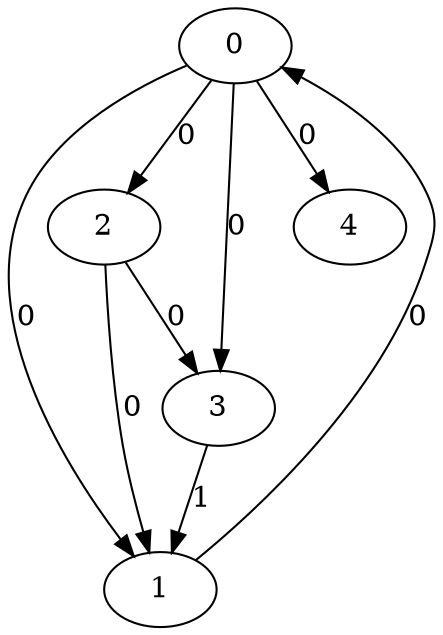 // Source:657 Canonical: -1 0 0 0 0 0 -1 -1 -1 -1 -1 0 -1 0 -1 -1 1 -1 -1 -1 -1 -1 -1 -1 -1
digraph HRA_from_657_graph_000 {
  0 -> 1 [label="0"];
  0 -> 2 [label="0"];
  0 -> 3 [label="0"];
  1 -> 0 [label="0"];
  2 -> 1 [label="0"];
  2 -> 3 [label="0"];
  3 -> 1 [label="1"];
  0 -> 4 [label="0"];
}

// Source:657 Canonical: -1 0 0 0 0 0 -1 -1 -1 -1 -1 0 -1 0 -1 -1 1 -1 -1 -1 0 -1 -1 -1 -1
digraph HRA_from_657_graph_001 {
  0 -> 1 [label="0"];
  0 -> 2 [label="0"];
  0 -> 3 [label="0"];
  1 -> 0 [label="0"];
  2 -> 1 [label="0"];
  2 -> 3 [label="0"];
  3 -> 1 [label="1"];
  0 -> 4 [label="0"];
  4 -> 0 [label="0"];
}

// Source:657 Canonical: -1 0 0 0 -1 0 -1 -1 -1 0 -1 0 -1 0 -1 -1 1 -1 -1 -1 -1 -1 -1 -1 -1
digraph HRA_from_657_graph_002 {
  0 -> 1 [label="0"];
  0 -> 2 [label="0"];
  0 -> 3 [label="0"];
  1 -> 0 [label="0"];
  2 -> 1 [label="0"];
  2 -> 3 [label="0"];
  3 -> 1 [label="1"];
  1 -> 4 [label="0"];
}

// Source:657 Canonical: -1 0 0 0 0 0 -1 -1 -1 0 -1 0 -1 0 -1 -1 1 -1 -1 -1 -1 -1 -1 -1 -1
digraph HRA_from_657_graph_003 {
  0 -> 1 [label="0"];
  0 -> 2 [label="0"];
  0 -> 3 [label="0"];
  1 -> 0 [label="0"];
  2 -> 1 [label="0"];
  2 -> 3 [label="0"];
  3 -> 1 [label="1"];
  0 -> 4 [label="0"];
  1 -> 4 [label="0"];
}

// Source:657 Canonical: -1 0 0 0 -1 0 -1 -1 -1 0 -1 0 -1 0 -1 -1 1 -1 -1 -1 0 -1 -1 -1 -1
digraph HRA_from_657_graph_004 {
  0 -> 1 [label="0"];
  0 -> 2 [label="0"];
  0 -> 3 [label="0"];
  1 -> 0 [label="0"];
  2 -> 1 [label="0"];
  2 -> 3 [label="0"];
  3 -> 1 [label="1"];
  4 -> 0 [label="0"];
  1 -> 4 [label="0"];
}

// Source:657 Canonical: -1 0 0 0 0 0 -1 -1 -1 0 -1 0 -1 0 -1 -1 1 -1 -1 -1 0 -1 -1 -1 -1
digraph HRA_from_657_graph_005 {
  0 -> 1 [label="0"];
  0 -> 2 [label="0"];
  0 -> 3 [label="0"];
  1 -> 0 [label="0"];
  2 -> 1 [label="0"];
  2 -> 3 [label="0"];
  3 -> 1 [label="1"];
  0 -> 4 [label="0"];
  4 -> 0 [label="0"];
  1 -> 4 [label="0"];
}

// Source:657 Canonical: -1 0 0 0 0 0 -1 -1 -1 -1 -1 0 -1 0 -1 -1 1 -1 -1 -1 -1 0 -1 -1 -1
digraph HRA_from_657_graph_006 {
  0 -> 1 [label="0"];
  0 -> 2 [label="0"];
  0 -> 3 [label="0"];
  1 -> 0 [label="0"];
  2 -> 1 [label="0"];
  2 -> 3 [label="0"];
  3 -> 1 [label="1"];
  0 -> 4 [label="0"];
  4 -> 1 [label="0"];
}

// Source:657 Canonical: -1 0 0 0 0 0 -1 -1 -1 -1 -1 0 -1 0 -1 -1 1 -1 -1 -1 0 0 -1 -1 -1
digraph HRA_from_657_graph_007 {
  0 -> 1 [label="0"];
  0 -> 2 [label="0"];
  0 -> 3 [label="0"];
  1 -> 0 [label="0"];
  2 -> 1 [label="0"];
  2 -> 3 [label="0"];
  3 -> 1 [label="1"];
  0 -> 4 [label="0"];
  4 -> 0 [label="0"];
  4 -> 1 [label="0"];
}

// Source:657 Canonical: -1 0 0 0 -1 0 -1 -1 -1 0 -1 0 -1 0 -1 -1 1 -1 -1 -1 -1 0 -1 -1 -1
digraph HRA_from_657_graph_008 {
  0 -> 1 [label="0"];
  0 -> 2 [label="0"];
  0 -> 3 [label="0"];
  1 -> 0 [label="0"];
  2 -> 1 [label="0"];
  2 -> 3 [label="0"];
  3 -> 1 [label="1"];
  1 -> 4 [label="0"];
  4 -> 1 [label="0"];
}

// Source:657 Canonical: -1 0 0 0 0 0 -1 -1 -1 0 -1 0 -1 0 -1 -1 1 -1 -1 -1 -1 0 -1 -1 -1
digraph HRA_from_657_graph_009 {
  0 -> 1 [label="0"];
  0 -> 2 [label="0"];
  0 -> 3 [label="0"];
  1 -> 0 [label="0"];
  2 -> 1 [label="0"];
  2 -> 3 [label="0"];
  3 -> 1 [label="1"];
  0 -> 4 [label="0"];
  1 -> 4 [label="0"];
  4 -> 1 [label="0"];
}

// Source:657 Canonical: -1 0 0 0 -1 0 -1 -1 -1 0 -1 0 -1 0 -1 -1 1 -1 -1 -1 0 0 -1 -1 -1
digraph HRA_from_657_graph_010 {
  0 -> 1 [label="0"];
  0 -> 2 [label="0"];
  0 -> 3 [label="0"];
  1 -> 0 [label="0"];
  2 -> 1 [label="0"];
  2 -> 3 [label="0"];
  3 -> 1 [label="1"];
  4 -> 0 [label="0"];
  1 -> 4 [label="0"];
  4 -> 1 [label="0"];
}

// Source:657 Canonical: -1 0 0 0 0 0 -1 -1 -1 0 -1 0 -1 0 -1 -1 1 -1 -1 -1 0 0 -1 -1 -1
digraph HRA_from_657_graph_011 {
  0 -> 1 [label="0"];
  0 -> 2 [label="0"];
  0 -> 3 [label="0"];
  1 -> 0 [label="0"];
  2 -> 1 [label="0"];
  2 -> 3 [label="0"];
  3 -> 1 [label="1"];
  0 -> 4 [label="0"];
  4 -> 0 [label="0"];
  1 -> 4 [label="0"];
  4 -> 1 [label="0"];
}

// Source:657 Canonical: -1 0 0 0 -1 0 -1 -1 -1 -1 -1 0 -1 0 0 -1 1 -1 -1 -1 -1 -1 -1 -1 -1
digraph HRA_from_657_graph_012 {
  0 -> 1 [label="0"];
  0 -> 2 [label="0"];
  0 -> 3 [label="0"];
  1 -> 0 [label="0"];
  2 -> 1 [label="0"];
  2 -> 3 [label="0"];
  3 -> 1 [label="1"];
  2 -> 4 [label="0"];
}

// Source:657 Canonical: -1 0 0 0 0 0 -1 -1 -1 -1 -1 0 -1 0 0 -1 1 -1 -1 -1 -1 -1 -1 -1 -1
digraph HRA_from_657_graph_013 {
  0 -> 1 [label="0"];
  0 -> 2 [label="0"];
  0 -> 3 [label="0"];
  1 -> 0 [label="0"];
  2 -> 1 [label="0"];
  2 -> 3 [label="0"];
  3 -> 1 [label="1"];
  0 -> 4 [label="0"];
  2 -> 4 [label="0"];
}

// Source:657 Canonical: -1 0 0 0 -1 0 -1 -1 -1 -1 -1 0 -1 0 0 -1 1 -1 -1 -1 0 -1 -1 -1 -1
digraph HRA_from_657_graph_014 {
  0 -> 1 [label="0"];
  0 -> 2 [label="0"];
  0 -> 3 [label="0"];
  1 -> 0 [label="0"];
  2 -> 1 [label="0"];
  2 -> 3 [label="0"];
  3 -> 1 [label="1"];
  4 -> 0 [label="0"];
  2 -> 4 [label="0"];
}

// Source:657 Canonical: -1 0 0 0 0 0 -1 -1 -1 -1 -1 0 -1 0 0 -1 1 -1 -1 -1 0 -1 -1 -1 -1
digraph HRA_from_657_graph_015 {
  0 -> 1 [label="0"];
  0 -> 2 [label="0"];
  0 -> 3 [label="0"];
  1 -> 0 [label="0"];
  2 -> 1 [label="0"];
  2 -> 3 [label="0"];
  3 -> 1 [label="1"];
  0 -> 4 [label="0"];
  4 -> 0 [label="0"];
  2 -> 4 [label="0"];
}

// Source:657 Canonical: -1 0 0 0 -1 0 -1 -1 -1 0 -1 0 -1 0 0 -1 1 -1 -1 -1 -1 -1 -1 -1 -1
digraph HRA_from_657_graph_016 {
  0 -> 1 [label="0"];
  0 -> 2 [label="0"];
  0 -> 3 [label="0"];
  1 -> 0 [label="0"];
  2 -> 1 [label="0"];
  2 -> 3 [label="0"];
  3 -> 1 [label="1"];
  1 -> 4 [label="0"];
  2 -> 4 [label="0"];
}

// Source:657 Canonical: -1 0 0 0 0 0 -1 -1 -1 0 -1 0 -1 0 0 -1 1 -1 -1 -1 -1 -1 -1 -1 -1
digraph HRA_from_657_graph_017 {
  0 -> 1 [label="0"];
  0 -> 2 [label="0"];
  0 -> 3 [label="0"];
  1 -> 0 [label="0"];
  2 -> 1 [label="0"];
  2 -> 3 [label="0"];
  3 -> 1 [label="1"];
  0 -> 4 [label="0"];
  1 -> 4 [label="0"];
  2 -> 4 [label="0"];
}

// Source:657 Canonical: -1 0 0 0 -1 0 -1 -1 -1 0 -1 0 -1 0 0 -1 1 -1 -1 -1 0 -1 -1 -1 -1
digraph HRA_from_657_graph_018 {
  0 -> 1 [label="0"];
  0 -> 2 [label="0"];
  0 -> 3 [label="0"];
  1 -> 0 [label="0"];
  2 -> 1 [label="0"];
  2 -> 3 [label="0"];
  3 -> 1 [label="1"];
  4 -> 0 [label="0"];
  1 -> 4 [label="0"];
  2 -> 4 [label="0"];
}

// Source:657 Canonical: -1 0 0 0 0 0 -1 -1 -1 0 -1 0 -1 0 0 -1 1 -1 -1 -1 0 -1 -1 -1 -1
digraph HRA_from_657_graph_019 {
  0 -> 1 [label="0"];
  0 -> 2 [label="0"];
  0 -> 3 [label="0"];
  1 -> 0 [label="0"];
  2 -> 1 [label="0"];
  2 -> 3 [label="0"];
  3 -> 1 [label="1"];
  0 -> 4 [label="0"];
  4 -> 0 [label="0"];
  1 -> 4 [label="0"];
  2 -> 4 [label="0"];
}

// Source:657 Canonical: -1 0 0 0 -1 0 -1 -1 -1 -1 -1 0 -1 0 0 -1 1 -1 -1 -1 -1 0 -1 -1 -1
digraph HRA_from_657_graph_020 {
  0 -> 1 [label="0"];
  0 -> 2 [label="0"];
  0 -> 3 [label="0"];
  1 -> 0 [label="0"];
  2 -> 1 [label="0"];
  2 -> 3 [label="0"];
  3 -> 1 [label="1"];
  4 -> 1 [label="0"];
  2 -> 4 [label="0"];
}

// Source:657 Canonical: -1 0 0 0 0 0 -1 -1 -1 -1 -1 0 -1 0 0 -1 1 -1 -1 -1 -1 0 -1 -1 -1
digraph HRA_from_657_graph_021 {
  0 -> 1 [label="0"];
  0 -> 2 [label="0"];
  0 -> 3 [label="0"];
  1 -> 0 [label="0"];
  2 -> 1 [label="0"];
  2 -> 3 [label="0"];
  3 -> 1 [label="1"];
  0 -> 4 [label="0"];
  4 -> 1 [label="0"];
  2 -> 4 [label="0"];
}

// Source:657 Canonical: -1 0 0 0 -1 0 -1 -1 -1 -1 -1 0 -1 0 0 -1 1 -1 -1 -1 0 0 -1 -1 -1
digraph HRA_from_657_graph_022 {
  0 -> 1 [label="0"];
  0 -> 2 [label="0"];
  0 -> 3 [label="0"];
  1 -> 0 [label="0"];
  2 -> 1 [label="0"];
  2 -> 3 [label="0"];
  3 -> 1 [label="1"];
  4 -> 0 [label="0"];
  4 -> 1 [label="0"];
  2 -> 4 [label="0"];
}

// Source:657 Canonical: -1 0 0 0 0 0 -1 -1 -1 -1 -1 0 -1 0 0 -1 1 -1 -1 -1 0 0 -1 -1 -1
digraph HRA_from_657_graph_023 {
  0 -> 1 [label="0"];
  0 -> 2 [label="0"];
  0 -> 3 [label="0"];
  1 -> 0 [label="0"];
  2 -> 1 [label="0"];
  2 -> 3 [label="0"];
  3 -> 1 [label="1"];
  0 -> 4 [label="0"];
  4 -> 0 [label="0"];
  4 -> 1 [label="0"];
  2 -> 4 [label="0"];
}

// Source:657 Canonical: -1 0 0 0 -1 0 -1 -1 -1 0 -1 0 -1 0 0 -1 1 -1 -1 -1 -1 0 -1 -1 -1
digraph HRA_from_657_graph_024 {
  0 -> 1 [label="0"];
  0 -> 2 [label="0"];
  0 -> 3 [label="0"];
  1 -> 0 [label="0"];
  2 -> 1 [label="0"];
  2 -> 3 [label="0"];
  3 -> 1 [label="1"];
  1 -> 4 [label="0"];
  4 -> 1 [label="0"];
  2 -> 4 [label="0"];
}

// Source:657 Canonical: -1 0 0 0 0 0 -1 -1 -1 0 -1 0 -1 0 0 -1 1 -1 -1 -1 -1 0 -1 -1 -1
digraph HRA_from_657_graph_025 {
  0 -> 1 [label="0"];
  0 -> 2 [label="0"];
  0 -> 3 [label="0"];
  1 -> 0 [label="0"];
  2 -> 1 [label="0"];
  2 -> 3 [label="0"];
  3 -> 1 [label="1"];
  0 -> 4 [label="0"];
  1 -> 4 [label="0"];
  4 -> 1 [label="0"];
  2 -> 4 [label="0"];
}

// Source:657 Canonical: -1 0 0 0 -1 0 -1 -1 -1 0 -1 0 -1 0 0 -1 1 -1 -1 -1 0 0 -1 -1 -1
digraph HRA_from_657_graph_026 {
  0 -> 1 [label="0"];
  0 -> 2 [label="0"];
  0 -> 3 [label="0"];
  1 -> 0 [label="0"];
  2 -> 1 [label="0"];
  2 -> 3 [label="0"];
  3 -> 1 [label="1"];
  4 -> 0 [label="0"];
  1 -> 4 [label="0"];
  4 -> 1 [label="0"];
  2 -> 4 [label="0"];
}

// Source:657 Canonical: -1 0 0 0 0 0 -1 -1 -1 0 -1 0 -1 0 0 -1 1 -1 -1 -1 0 0 -1 -1 -1
digraph HRA_from_657_graph_027 {
  0 -> 1 [label="0"];
  0 -> 2 [label="0"];
  0 -> 3 [label="0"];
  1 -> 0 [label="0"];
  2 -> 1 [label="0"];
  2 -> 3 [label="0"];
  3 -> 1 [label="1"];
  0 -> 4 [label="0"];
  4 -> 0 [label="0"];
  1 -> 4 [label="0"];
  4 -> 1 [label="0"];
  2 -> 4 [label="0"];
}

// Source:657 Canonical: -1 0 0 0 0 0 -1 -1 -1 -1 -1 0 -1 0 -1 -1 1 -1 -1 -1 -1 -1 0 -1 -1
digraph HRA_from_657_graph_028 {
  0 -> 1 [label="0"];
  0 -> 2 [label="0"];
  0 -> 3 [label="0"];
  1 -> 0 [label="0"];
  2 -> 1 [label="0"];
  2 -> 3 [label="0"];
  3 -> 1 [label="1"];
  0 -> 4 [label="0"];
  4 -> 2 [label="0"];
}

// Source:657 Canonical: -1 0 0 0 0 0 -1 -1 -1 -1 -1 0 -1 0 -1 -1 1 -1 -1 -1 0 -1 0 -1 -1
digraph HRA_from_657_graph_029 {
  0 -> 1 [label="0"];
  0 -> 2 [label="0"];
  0 -> 3 [label="0"];
  1 -> 0 [label="0"];
  2 -> 1 [label="0"];
  2 -> 3 [label="0"];
  3 -> 1 [label="1"];
  0 -> 4 [label="0"];
  4 -> 0 [label="0"];
  4 -> 2 [label="0"];
}

// Source:657 Canonical: -1 0 0 0 -1 0 -1 -1 -1 0 -1 0 -1 0 -1 -1 1 -1 -1 -1 -1 -1 0 -1 -1
digraph HRA_from_657_graph_030 {
  0 -> 1 [label="0"];
  0 -> 2 [label="0"];
  0 -> 3 [label="0"];
  1 -> 0 [label="0"];
  2 -> 1 [label="0"];
  2 -> 3 [label="0"];
  3 -> 1 [label="1"];
  1 -> 4 [label="0"];
  4 -> 2 [label="0"];
}

// Source:657 Canonical: -1 0 0 0 0 0 -1 -1 -1 0 -1 0 -1 0 -1 -1 1 -1 -1 -1 -1 -1 0 -1 -1
digraph HRA_from_657_graph_031 {
  0 -> 1 [label="0"];
  0 -> 2 [label="0"];
  0 -> 3 [label="0"];
  1 -> 0 [label="0"];
  2 -> 1 [label="0"];
  2 -> 3 [label="0"];
  3 -> 1 [label="1"];
  0 -> 4 [label="0"];
  1 -> 4 [label="0"];
  4 -> 2 [label="0"];
}

// Source:657 Canonical: -1 0 0 0 -1 0 -1 -1 -1 0 -1 0 -1 0 -1 -1 1 -1 -1 -1 0 -1 0 -1 -1
digraph HRA_from_657_graph_032 {
  0 -> 1 [label="0"];
  0 -> 2 [label="0"];
  0 -> 3 [label="0"];
  1 -> 0 [label="0"];
  2 -> 1 [label="0"];
  2 -> 3 [label="0"];
  3 -> 1 [label="1"];
  4 -> 0 [label="0"];
  1 -> 4 [label="0"];
  4 -> 2 [label="0"];
}

// Source:657 Canonical: -1 0 0 0 0 0 -1 -1 -1 0 -1 0 -1 0 -1 -1 1 -1 -1 -1 0 -1 0 -1 -1
digraph HRA_from_657_graph_033 {
  0 -> 1 [label="0"];
  0 -> 2 [label="0"];
  0 -> 3 [label="0"];
  1 -> 0 [label="0"];
  2 -> 1 [label="0"];
  2 -> 3 [label="0"];
  3 -> 1 [label="1"];
  0 -> 4 [label="0"];
  4 -> 0 [label="0"];
  1 -> 4 [label="0"];
  4 -> 2 [label="0"];
}

// Source:657 Canonical: -1 0 0 0 0 0 -1 -1 -1 -1 -1 0 -1 0 -1 -1 1 -1 -1 -1 -1 0 0 -1 -1
digraph HRA_from_657_graph_034 {
  0 -> 1 [label="0"];
  0 -> 2 [label="0"];
  0 -> 3 [label="0"];
  1 -> 0 [label="0"];
  2 -> 1 [label="0"];
  2 -> 3 [label="0"];
  3 -> 1 [label="1"];
  0 -> 4 [label="0"];
  4 -> 1 [label="0"];
  4 -> 2 [label="0"];
}

// Source:657 Canonical: -1 0 0 0 0 0 -1 -1 -1 -1 -1 0 -1 0 -1 -1 1 -1 -1 -1 0 0 0 -1 -1
digraph HRA_from_657_graph_035 {
  0 -> 1 [label="0"];
  0 -> 2 [label="0"];
  0 -> 3 [label="0"];
  1 -> 0 [label="0"];
  2 -> 1 [label="0"];
  2 -> 3 [label="0"];
  3 -> 1 [label="1"];
  0 -> 4 [label="0"];
  4 -> 0 [label="0"];
  4 -> 1 [label="0"];
  4 -> 2 [label="0"];
}

// Source:657 Canonical: -1 0 0 0 -1 0 -1 -1 -1 0 -1 0 -1 0 -1 -1 1 -1 -1 -1 -1 0 0 -1 -1
digraph HRA_from_657_graph_036 {
  0 -> 1 [label="0"];
  0 -> 2 [label="0"];
  0 -> 3 [label="0"];
  1 -> 0 [label="0"];
  2 -> 1 [label="0"];
  2 -> 3 [label="0"];
  3 -> 1 [label="1"];
  1 -> 4 [label="0"];
  4 -> 1 [label="0"];
  4 -> 2 [label="0"];
}

// Source:657 Canonical: -1 0 0 0 0 0 -1 -1 -1 0 -1 0 -1 0 -1 -1 1 -1 -1 -1 -1 0 0 -1 -1
digraph HRA_from_657_graph_037 {
  0 -> 1 [label="0"];
  0 -> 2 [label="0"];
  0 -> 3 [label="0"];
  1 -> 0 [label="0"];
  2 -> 1 [label="0"];
  2 -> 3 [label="0"];
  3 -> 1 [label="1"];
  0 -> 4 [label="0"];
  1 -> 4 [label="0"];
  4 -> 1 [label="0"];
  4 -> 2 [label="0"];
}

// Source:657 Canonical: -1 0 0 0 -1 0 -1 -1 -1 0 -1 0 -1 0 -1 -1 1 -1 -1 -1 0 0 0 -1 -1
digraph HRA_from_657_graph_038 {
  0 -> 1 [label="0"];
  0 -> 2 [label="0"];
  0 -> 3 [label="0"];
  1 -> 0 [label="0"];
  2 -> 1 [label="0"];
  2 -> 3 [label="0"];
  3 -> 1 [label="1"];
  4 -> 0 [label="0"];
  1 -> 4 [label="0"];
  4 -> 1 [label="0"];
  4 -> 2 [label="0"];
}

// Source:657 Canonical: -1 0 0 0 0 0 -1 -1 -1 0 -1 0 -1 0 -1 -1 1 -1 -1 -1 0 0 0 -1 -1
digraph HRA_from_657_graph_039 {
  0 -> 1 [label="0"];
  0 -> 2 [label="0"];
  0 -> 3 [label="0"];
  1 -> 0 [label="0"];
  2 -> 1 [label="0"];
  2 -> 3 [label="0"];
  3 -> 1 [label="1"];
  0 -> 4 [label="0"];
  4 -> 0 [label="0"];
  1 -> 4 [label="0"];
  4 -> 1 [label="0"];
  4 -> 2 [label="0"];
}

// Source:657 Canonical: -1 0 0 0 -1 0 -1 -1 -1 -1 -1 0 -1 0 0 -1 1 -1 -1 -1 -1 -1 0 -1 -1
digraph HRA_from_657_graph_040 {
  0 -> 1 [label="0"];
  0 -> 2 [label="0"];
  0 -> 3 [label="0"];
  1 -> 0 [label="0"];
  2 -> 1 [label="0"];
  2 -> 3 [label="0"];
  3 -> 1 [label="1"];
  2 -> 4 [label="0"];
  4 -> 2 [label="0"];
}

// Source:657 Canonical: -1 0 0 0 0 0 -1 -1 -1 -1 -1 0 -1 0 0 -1 1 -1 -1 -1 -1 -1 0 -1 -1
digraph HRA_from_657_graph_041 {
  0 -> 1 [label="0"];
  0 -> 2 [label="0"];
  0 -> 3 [label="0"];
  1 -> 0 [label="0"];
  2 -> 1 [label="0"];
  2 -> 3 [label="0"];
  3 -> 1 [label="1"];
  0 -> 4 [label="0"];
  2 -> 4 [label="0"];
  4 -> 2 [label="0"];
}

// Source:657 Canonical: -1 0 0 0 -1 0 -1 -1 -1 -1 -1 0 -1 0 0 -1 1 -1 -1 -1 0 -1 0 -1 -1
digraph HRA_from_657_graph_042 {
  0 -> 1 [label="0"];
  0 -> 2 [label="0"];
  0 -> 3 [label="0"];
  1 -> 0 [label="0"];
  2 -> 1 [label="0"];
  2 -> 3 [label="0"];
  3 -> 1 [label="1"];
  4 -> 0 [label="0"];
  2 -> 4 [label="0"];
  4 -> 2 [label="0"];
}

// Source:657 Canonical: -1 0 0 0 0 0 -1 -1 -1 -1 -1 0 -1 0 0 -1 1 -1 -1 -1 0 -1 0 -1 -1
digraph HRA_from_657_graph_043 {
  0 -> 1 [label="0"];
  0 -> 2 [label="0"];
  0 -> 3 [label="0"];
  1 -> 0 [label="0"];
  2 -> 1 [label="0"];
  2 -> 3 [label="0"];
  3 -> 1 [label="1"];
  0 -> 4 [label="0"];
  4 -> 0 [label="0"];
  2 -> 4 [label="0"];
  4 -> 2 [label="0"];
}

// Source:657 Canonical: -1 0 0 0 -1 0 -1 -1 -1 0 -1 0 -1 0 0 -1 1 -1 -1 -1 -1 -1 0 -1 -1
digraph HRA_from_657_graph_044 {
  0 -> 1 [label="0"];
  0 -> 2 [label="0"];
  0 -> 3 [label="0"];
  1 -> 0 [label="0"];
  2 -> 1 [label="0"];
  2 -> 3 [label="0"];
  3 -> 1 [label="1"];
  1 -> 4 [label="0"];
  2 -> 4 [label="0"];
  4 -> 2 [label="0"];
}

// Source:657 Canonical: -1 0 0 0 0 0 -1 -1 -1 0 -1 0 -1 0 0 -1 1 -1 -1 -1 -1 -1 0 -1 -1
digraph HRA_from_657_graph_045 {
  0 -> 1 [label="0"];
  0 -> 2 [label="0"];
  0 -> 3 [label="0"];
  1 -> 0 [label="0"];
  2 -> 1 [label="0"];
  2 -> 3 [label="0"];
  3 -> 1 [label="1"];
  0 -> 4 [label="0"];
  1 -> 4 [label="0"];
  2 -> 4 [label="0"];
  4 -> 2 [label="0"];
}

// Source:657 Canonical: -1 0 0 0 -1 0 -1 -1 -1 0 -1 0 -1 0 0 -1 1 -1 -1 -1 0 -1 0 -1 -1
digraph HRA_from_657_graph_046 {
  0 -> 1 [label="0"];
  0 -> 2 [label="0"];
  0 -> 3 [label="0"];
  1 -> 0 [label="0"];
  2 -> 1 [label="0"];
  2 -> 3 [label="0"];
  3 -> 1 [label="1"];
  4 -> 0 [label="0"];
  1 -> 4 [label="0"];
  2 -> 4 [label="0"];
  4 -> 2 [label="0"];
}

// Source:657 Canonical: -1 0 0 0 0 0 -1 -1 -1 0 -1 0 -1 0 0 -1 1 -1 -1 -1 0 -1 0 -1 -1
digraph HRA_from_657_graph_047 {
  0 -> 1 [label="0"];
  0 -> 2 [label="0"];
  0 -> 3 [label="0"];
  1 -> 0 [label="0"];
  2 -> 1 [label="0"];
  2 -> 3 [label="0"];
  3 -> 1 [label="1"];
  0 -> 4 [label="0"];
  4 -> 0 [label="0"];
  1 -> 4 [label="0"];
  2 -> 4 [label="0"];
  4 -> 2 [label="0"];
}

// Source:657 Canonical: -1 0 0 0 -1 0 -1 -1 -1 -1 -1 0 -1 0 0 -1 1 -1 -1 -1 -1 0 0 -1 -1
digraph HRA_from_657_graph_048 {
  0 -> 1 [label="0"];
  0 -> 2 [label="0"];
  0 -> 3 [label="0"];
  1 -> 0 [label="0"];
  2 -> 1 [label="0"];
  2 -> 3 [label="0"];
  3 -> 1 [label="1"];
  4 -> 1 [label="0"];
  2 -> 4 [label="0"];
  4 -> 2 [label="0"];
}

// Source:657 Canonical: -1 0 0 0 0 0 -1 -1 -1 -1 -1 0 -1 0 0 -1 1 -1 -1 -1 -1 0 0 -1 -1
digraph HRA_from_657_graph_049 {
  0 -> 1 [label="0"];
  0 -> 2 [label="0"];
  0 -> 3 [label="0"];
  1 -> 0 [label="0"];
  2 -> 1 [label="0"];
  2 -> 3 [label="0"];
  3 -> 1 [label="1"];
  0 -> 4 [label="0"];
  4 -> 1 [label="0"];
  2 -> 4 [label="0"];
  4 -> 2 [label="0"];
}

// Source:657 Canonical: -1 0 0 0 -1 0 -1 -1 -1 -1 -1 0 -1 0 0 -1 1 -1 -1 -1 0 0 0 -1 -1
digraph HRA_from_657_graph_050 {
  0 -> 1 [label="0"];
  0 -> 2 [label="0"];
  0 -> 3 [label="0"];
  1 -> 0 [label="0"];
  2 -> 1 [label="0"];
  2 -> 3 [label="0"];
  3 -> 1 [label="1"];
  4 -> 0 [label="0"];
  4 -> 1 [label="0"];
  2 -> 4 [label="0"];
  4 -> 2 [label="0"];
}

// Source:657 Canonical: -1 0 0 0 0 0 -1 -1 -1 -1 -1 0 -1 0 0 -1 1 -1 -1 -1 0 0 0 -1 -1
digraph HRA_from_657_graph_051 {
  0 -> 1 [label="0"];
  0 -> 2 [label="0"];
  0 -> 3 [label="0"];
  1 -> 0 [label="0"];
  2 -> 1 [label="0"];
  2 -> 3 [label="0"];
  3 -> 1 [label="1"];
  0 -> 4 [label="0"];
  4 -> 0 [label="0"];
  4 -> 1 [label="0"];
  2 -> 4 [label="0"];
  4 -> 2 [label="0"];
}

// Source:657 Canonical: -1 0 0 0 -1 0 -1 -1 -1 0 -1 0 -1 0 0 -1 1 -1 -1 -1 -1 0 0 -1 -1
digraph HRA_from_657_graph_052 {
  0 -> 1 [label="0"];
  0 -> 2 [label="0"];
  0 -> 3 [label="0"];
  1 -> 0 [label="0"];
  2 -> 1 [label="0"];
  2 -> 3 [label="0"];
  3 -> 1 [label="1"];
  1 -> 4 [label="0"];
  4 -> 1 [label="0"];
  2 -> 4 [label="0"];
  4 -> 2 [label="0"];
}

// Source:657 Canonical: -1 0 0 0 0 0 -1 -1 -1 0 -1 0 -1 0 0 -1 1 -1 -1 -1 -1 0 0 -1 -1
digraph HRA_from_657_graph_053 {
  0 -> 1 [label="0"];
  0 -> 2 [label="0"];
  0 -> 3 [label="0"];
  1 -> 0 [label="0"];
  2 -> 1 [label="0"];
  2 -> 3 [label="0"];
  3 -> 1 [label="1"];
  0 -> 4 [label="0"];
  1 -> 4 [label="0"];
  4 -> 1 [label="0"];
  2 -> 4 [label="0"];
  4 -> 2 [label="0"];
}

// Source:657 Canonical: -1 0 0 0 -1 0 -1 -1 -1 0 -1 0 -1 0 0 -1 1 -1 -1 -1 0 0 0 -1 -1
digraph HRA_from_657_graph_054 {
  0 -> 1 [label="0"];
  0 -> 2 [label="0"];
  0 -> 3 [label="0"];
  1 -> 0 [label="0"];
  2 -> 1 [label="0"];
  2 -> 3 [label="0"];
  3 -> 1 [label="1"];
  4 -> 0 [label="0"];
  1 -> 4 [label="0"];
  4 -> 1 [label="0"];
  2 -> 4 [label="0"];
  4 -> 2 [label="0"];
}

// Source:657 Canonical: -1 0 0 0 0 0 -1 -1 -1 0 -1 0 -1 0 0 -1 1 -1 -1 -1 0 0 0 -1 -1
digraph HRA_from_657_graph_055 {
  0 -> 1 [label="0"];
  0 -> 2 [label="0"];
  0 -> 3 [label="0"];
  1 -> 0 [label="0"];
  2 -> 1 [label="0"];
  2 -> 3 [label="0"];
  3 -> 1 [label="1"];
  0 -> 4 [label="0"];
  4 -> 0 [label="0"];
  1 -> 4 [label="0"];
  4 -> 1 [label="0"];
  2 -> 4 [label="0"];
  4 -> 2 [label="0"];
}

// Source:657 Canonical: -1 0 0 0 -1 0 -1 -1 -1 -1 -1 0 -1 0 -1 -1 1 -1 -1 0 -1 -1 -1 -1 -1
digraph HRA_from_657_graph_056 {
  0 -> 1 [label="0"];
  0 -> 2 [label="0"];
  0 -> 3 [label="0"];
  1 -> 0 [label="0"];
  2 -> 1 [label="0"];
  2 -> 3 [label="0"];
  3 -> 1 [label="1"];
  3 -> 4 [label="0"];
}

// Source:657 Canonical: -1 0 0 0 0 0 -1 -1 -1 -1 -1 0 -1 0 -1 -1 1 -1 -1 0 -1 -1 -1 -1 -1
digraph HRA_from_657_graph_057 {
  0 -> 1 [label="0"];
  0 -> 2 [label="0"];
  0 -> 3 [label="0"];
  1 -> 0 [label="0"];
  2 -> 1 [label="0"];
  2 -> 3 [label="0"];
  3 -> 1 [label="1"];
  0 -> 4 [label="0"];
  3 -> 4 [label="0"];
}

// Source:657 Canonical: -1 0 0 0 -1 0 -1 -1 -1 -1 -1 0 -1 0 -1 -1 1 -1 -1 0 0 -1 -1 -1 -1
digraph HRA_from_657_graph_058 {
  0 -> 1 [label="0"];
  0 -> 2 [label="0"];
  0 -> 3 [label="0"];
  1 -> 0 [label="0"];
  2 -> 1 [label="0"];
  2 -> 3 [label="0"];
  3 -> 1 [label="1"];
  4 -> 0 [label="0"];
  3 -> 4 [label="0"];
}

// Source:657 Canonical: -1 0 0 0 0 0 -1 -1 -1 -1 -1 0 -1 0 -1 -1 1 -1 -1 0 0 -1 -1 -1 -1
digraph HRA_from_657_graph_059 {
  0 -> 1 [label="0"];
  0 -> 2 [label="0"];
  0 -> 3 [label="0"];
  1 -> 0 [label="0"];
  2 -> 1 [label="0"];
  2 -> 3 [label="0"];
  3 -> 1 [label="1"];
  0 -> 4 [label="0"];
  4 -> 0 [label="0"];
  3 -> 4 [label="0"];
}

// Source:657 Canonical: -1 0 0 0 -1 0 -1 -1 -1 0 -1 0 -1 0 -1 -1 1 -1 -1 0 -1 -1 -1 -1 -1
digraph HRA_from_657_graph_060 {
  0 -> 1 [label="0"];
  0 -> 2 [label="0"];
  0 -> 3 [label="0"];
  1 -> 0 [label="0"];
  2 -> 1 [label="0"];
  2 -> 3 [label="0"];
  3 -> 1 [label="1"];
  1 -> 4 [label="0"];
  3 -> 4 [label="0"];
}

// Source:657 Canonical: -1 0 0 0 0 0 -1 -1 -1 0 -1 0 -1 0 -1 -1 1 -1 -1 0 -1 -1 -1 -1 -1
digraph HRA_from_657_graph_061 {
  0 -> 1 [label="0"];
  0 -> 2 [label="0"];
  0 -> 3 [label="0"];
  1 -> 0 [label="0"];
  2 -> 1 [label="0"];
  2 -> 3 [label="0"];
  3 -> 1 [label="1"];
  0 -> 4 [label="0"];
  1 -> 4 [label="0"];
  3 -> 4 [label="0"];
}

// Source:657 Canonical: -1 0 0 0 -1 0 -1 -1 -1 0 -1 0 -1 0 -1 -1 1 -1 -1 0 0 -1 -1 -1 -1
digraph HRA_from_657_graph_062 {
  0 -> 1 [label="0"];
  0 -> 2 [label="0"];
  0 -> 3 [label="0"];
  1 -> 0 [label="0"];
  2 -> 1 [label="0"];
  2 -> 3 [label="0"];
  3 -> 1 [label="1"];
  4 -> 0 [label="0"];
  1 -> 4 [label="0"];
  3 -> 4 [label="0"];
}

// Source:657 Canonical: -1 0 0 0 0 0 -1 -1 -1 0 -1 0 -1 0 -1 -1 1 -1 -1 0 0 -1 -1 -1 -1
digraph HRA_from_657_graph_063 {
  0 -> 1 [label="0"];
  0 -> 2 [label="0"];
  0 -> 3 [label="0"];
  1 -> 0 [label="0"];
  2 -> 1 [label="0"];
  2 -> 3 [label="0"];
  3 -> 1 [label="1"];
  0 -> 4 [label="0"];
  4 -> 0 [label="0"];
  1 -> 4 [label="0"];
  3 -> 4 [label="0"];
}

// Source:657 Canonical: -1 0 0 0 -1 0 -1 -1 -1 -1 -1 0 -1 0 -1 -1 1 -1 -1 0 -1 0 -1 -1 -1
digraph HRA_from_657_graph_064 {
  0 -> 1 [label="0"];
  0 -> 2 [label="0"];
  0 -> 3 [label="0"];
  1 -> 0 [label="0"];
  2 -> 1 [label="0"];
  2 -> 3 [label="0"];
  3 -> 1 [label="1"];
  4 -> 1 [label="0"];
  3 -> 4 [label="0"];
}

// Source:657 Canonical: -1 0 0 0 0 0 -1 -1 -1 -1 -1 0 -1 0 -1 -1 1 -1 -1 0 -1 0 -1 -1 -1
digraph HRA_from_657_graph_065 {
  0 -> 1 [label="0"];
  0 -> 2 [label="0"];
  0 -> 3 [label="0"];
  1 -> 0 [label="0"];
  2 -> 1 [label="0"];
  2 -> 3 [label="0"];
  3 -> 1 [label="1"];
  0 -> 4 [label="0"];
  4 -> 1 [label="0"];
  3 -> 4 [label="0"];
}

// Source:657 Canonical: -1 0 0 0 -1 0 -1 -1 -1 -1 -1 0 -1 0 -1 -1 1 -1 -1 0 0 0 -1 -1 -1
digraph HRA_from_657_graph_066 {
  0 -> 1 [label="0"];
  0 -> 2 [label="0"];
  0 -> 3 [label="0"];
  1 -> 0 [label="0"];
  2 -> 1 [label="0"];
  2 -> 3 [label="0"];
  3 -> 1 [label="1"];
  4 -> 0 [label="0"];
  4 -> 1 [label="0"];
  3 -> 4 [label="0"];
}

// Source:657 Canonical: -1 0 0 0 0 0 -1 -1 -1 -1 -1 0 -1 0 -1 -1 1 -1 -1 0 0 0 -1 -1 -1
digraph HRA_from_657_graph_067 {
  0 -> 1 [label="0"];
  0 -> 2 [label="0"];
  0 -> 3 [label="0"];
  1 -> 0 [label="0"];
  2 -> 1 [label="0"];
  2 -> 3 [label="0"];
  3 -> 1 [label="1"];
  0 -> 4 [label="0"];
  4 -> 0 [label="0"];
  4 -> 1 [label="0"];
  3 -> 4 [label="0"];
}

// Source:657 Canonical: -1 0 0 0 -1 0 -1 -1 -1 0 -1 0 -1 0 -1 -1 1 -1 -1 0 -1 0 -1 -1 -1
digraph HRA_from_657_graph_068 {
  0 -> 1 [label="0"];
  0 -> 2 [label="0"];
  0 -> 3 [label="0"];
  1 -> 0 [label="0"];
  2 -> 1 [label="0"];
  2 -> 3 [label="0"];
  3 -> 1 [label="1"];
  1 -> 4 [label="0"];
  4 -> 1 [label="0"];
  3 -> 4 [label="0"];
}

// Source:657 Canonical: -1 0 0 0 0 0 -1 -1 -1 0 -1 0 -1 0 -1 -1 1 -1 -1 0 -1 0 -1 -1 -1
digraph HRA_from_657_graph_069 {
  0 -> 1 [label="0"];
  0 -> 2 [label="0"];
  0 -> 3 [label="0"];
  1 -> 0 [label="0"];
  2 -> 1 [label="0"];
  2 -> 3 [label="0"];
  3 -> 1 [label="1"];
  0 -> 4 [label="0"];
  1 -> 4 [label="0"];
  4 -> 1 [label="0"];
  3 -> 4 [label="0"];
}

// Source:657 Canonical: -1 0 0 0 -1 0 -1 -1 -1 0 -1 0 -1 0 -1 -1 1 -1 -1 0 0 0 -1 -1 -1
digraph HRA_from_657_graph_070 {
  0 -> 1 [label="0"];
  0 -> 2 [label="0"];
  0 -> 3 [label="0"];
  1 -> 0 [label="0"];
  2 -> 1 [label="0"];
  2 -> 3 [label="0"];
  3 -> 1 [label="1"];
  4 -> 0 [label="0"];
  1 -> 4 [label="0"];
  4 -> 1 [label="0"];
  3 -> 4 [label="0"];
}

// Source:657 Canonical: -1 0 0 0 0 0 -1 -1 -1 0 -1 0 -1 0 -1 -1 1 -1 -1 0 0 0 -1 -1 -1
digraph HRA_from_657_graph_071 {
  0 -> 1 [label="0"];
  0 -> 2 [label="0"];
  0 -> 3 [label="0"];
  1 -> 0 [label="0"];
  2 -> 1 [label="0"];
  2 -> 3 [label="0"];
  3 -> 1 [label="1"];
  0 -> 4 [label="0"];
  4 -> 0 [label="0"];
  1 -> 4 [label="0"];
  4 -> 1 [label="0"];
  3 -> 4 [label="0"];
}

// Source:657 Canonical: -1 0 0 0 -1 0 -1 -1 -1 -1 -1 0 -1 0 0 -1 1 -1 -1 0 -1 -1 -1 -1 -1
digraph HRA_from_657_graph_072 {
  0 -> 1 [label="0"];
  0 -> 2 [label="0"];
  0 -> 3 [label="0"];
  1 -> 0 [label="0"];
  2 -> 1 [label="0"];
  2 -> 3 [label="0"];
  3 -> 1 [label="1"];
  2 -> 4 [label="0"];
  3 -> 4 [label="0"];
}

// Source:657 Canonical: -1 0 0 0 0 0 -1 -1 -1 -1 -1 0 -1 0 0 -1 1 -1 -1 0 -1 -1 -1 -1 -1
digraph HRA_from_657_graph_073 {
  0 -> 1 [label="0"];
  0 -> 2 [label="0"];
  0 -> 3 [label="0"];
  1 -> 0 [label="0"];
  2 -> 1 [label="0"];
  2 -> 3 [label="0"];
  3 -> 1 [label="1"];
  0 -> 4 [label="0"];
  2 -> 4 [label="0"];
  3 -> 4 [label="0"];
}

// Source:657 Canonical: -1 0 0 0 -1 0 -1 -1 -1 -1 -1 0 -1 0 0 -1 1 -1 -1 0 0 -1 -1 -1 -1
digraph HRA_from_657_graph_074 {
  0 -> 1 [label="0"];
  0 -> 2 [label="0"];
  0 -> 3 [label="0"];
  1 -> 0 [label="0"];
  2 -> 1 [label="0"];
  2 -> 3 [label="0"];
  3 -> 1 [label="1"];
  4 -> 0 [label="0"];
  2 -> 4 [label="0"];
  3 -> 4 [label="0"];
}

// Source:657 Canonical: -1 0 0 0 0 0 -1 -1 -1 -1 -1 0 -1 0 0 -1 1 -1 -1 0 0 -1 -1 -1 -1
digraph HRA_from_657_graph_075 {
  0 -> 1 [label="0"];
  0 -> 2 [label="0"];
  0 -> 3 [label="0"];
  1 -> 0 [label="0"];
  2 -> 1 [label="0"];
  2 -> 3 [label="0"];
  3 -> 1 [label="1"];
  0 -> 4 [label="0"];
  4 -> 0 [label="0"];
  2 -> 4 [label="0"];
  3 -> 4 [label="0"];
}

// Source:657 Canonical: -1 0 0 0 -1 0 -1 -1 -1 0 -1 0 -1 0 0 -1 1 -1 -1 0 -1 -1 -1 -1 -1
digraph HRA_from_657_graph_076 {
  0 -> 1 [label="0"];
  0 -> 2 [label="0"];
  0 -> 3 [label="0"];
  1 -> 0 [label="0"];
  2 -> 1 [label="0"];
  2 -> 3 [label="0"];
  3 -> 1 [label="1"];
  1 -> 4 [label="0"];
  2 -> 4 [label="0"];
  3 -> 4 [label="0"];
}

// Source:657 Canonical: -1 0 0 0 0 0 -1 -1 -1 0 -1 0 -1 0 0 -1 1 -1 -1 0 -1 -1 -1 -1 -1
digraph HRA_from_657_graph_077 {
  0 -> 1 [label="0"];
  0 -> 2 [label="0"];
  0 -> 3 [label="0"];
  1 -> 0 [label="0"];
  2 -> 1 [label="0"];
  2 -> 3 [label="0"];
  3 -> 1 [label="1"];
  0 -> 4 [label="0"];
  1 -> 4 [label="0"];
  2 -> 4 [label="0"];
  3 -> 4 [label="0"];
}

// Source:657 Canonical: -1 0 0 0 -1 0 -1 -1 -1 0 -1 0 -1 0 0 -1 1 -1 -1 0 0 -1 -1 -1 -1
digraph HRA_from_657_graph_078 {
  0 -> 1 [label="0"];
  0 -> 2 [label="0"];
  0 -> 3 [label="0"];
  1 -> 0 [label="0"];
  2 -> 1 [label="0"];
  2 -> 3 [label="0"];
  3 -> 1 [label="1"];
  4 -> 0 [label="0"];
  1 -> 4 [label="0"];
  2 -> 4 [label="0"];
  3 -> 4 [label="0"];
}

// Source:657 Canonical: -1 0 0 0 0 0 -1 -1 -1 0 -1 0 -1 0 0 -1 1 -1 -1 0 0 -1 -1 -1 -1
digraph HRA_from_657_graph_079 {
  0 -> 1 [label="0"];
  0 -> 2 [label="0"];
  0 -> 3 [label="0"];
  1 -> 0 [label="0"];
  2 -> 1 [label="0"];
  2 -> 3 [label="0"];
  3 -> 1 [label="1"];
  0 -> 4 [label="0"];
  4 -> 0 [label="0"];
  1 -> 4 [label="0"];
  2 -> 4 [label="0"];
  3 -> 4 [label="0"];
}

// Source:657 Canonical: -1 0 0 0 -1 0 -1 -1 -1 -1 -1 0 -1 0 0 -1 1 -1 -1 0 -1 0 -1 -1 -1
digraph HRA_from_657_graph_080 {
  0 -> 1 [label="0"];
  0 -> 2 [label="0"];
  0 -> 3 [label="0"];
  1 -> 0 [label="0"];
  2 -> 1 [label="0"];
  2 -> 3 [label="0"];
  3 -> 1 [label="1"];
  4 -> 1 [label="0"];
  2 -> 4 [label="0"];
  3 -> 4 [label="0"];
}

// Source:657 Canonical: -1 0 0 0 0 0 -1 -1 -1 -1 -1 0 -1 0 0 -1 1 -1 -1 0 -1 0 -1 -1 -1
digraph HRA_from_657_graph_081 {
  0 -> 1 [label="0"];
  0 -> 2 [label="0"];
  0 -> 3 [label="0"];
  1 -> 0 [label="0"];
  2 -> 1 [label="0"];
  2 -> 3 [label="0"];
  3 -> 1 [label="1"];
  0 -> 4 [label="0"];
  4 -> 1 [label="0"];
  2 -> 4 [label="0"];
  3 -> 4 [label="0"];
}

// Source:657 Canonical: -1 0 0 0 -1 0 -1 -1 -1 -1 -1 0 -1 0 0 -1 1 -1 -1 0 0 0 -1 -1 -1
digraph HRA_from_657_graph_082 {
  0 -> 1 [label="0"];
  0 -> 2 [label="0"];
  0 -> 3 [label="0"];
  1 -> 0 [label="0"];
  2 -> 1 [label="0"];
  2 -> 3 [label="0"];
  3 -> 1 [label="1"];
  4 -> 0 [label="0"];
  4 -> 1 [label="0"];
  2 -> 4 [label="0"];
  3 -> 4 [label="0"];
}

// Source:657 Canonical: -1 0 0 0 0 0 -1 -1 -1 -1 -1 0 -1 0 0 -1 1 -1 -1 0 0 0 -1 -1 -1
digraph HRA_from_657_graph_083 {
  0 -> 1 [label="0"];
  0 -> 2 [label="0"];
  0 -> 3 [label="0"];
  1 -> 0 [label="0"];
  2 -> 1 [label="0"];
  2 -> 3 [label="0"];
  3 -> 1 [label="1"];
  0 -> 4 [label="0"];
  4 -> 0 [label="0"];
  4 -> 1 [label="0"];
  2 -> 4 [label="0"];
  3 -> 4 [label="0"];
}

// Source:657 Canonical: -1 0 0 0 -1 0 -1 -1 -1 0 -1 0 -1 0 0 -1 1 -1 -1 0 -1 0 -1 -1 -1
digraph HRA_from_657_graph_084 {
  0 -> 1 [label="0"];
  0 -> 2 [label="0"];
  0 -> 3 [label="0"];
  1 -> 0 [label="0"];
  2 -> 1 [label="0"];
  2 -> 3 [label="0"];
  3 -> 1 [label="1"];
  1 -> 4 [label="0"];
  4 -> 1 [label="0"];
  2 -> 4 [label="0"];
  3 -> 4 [label="0"];
}

// Source:657 Canonical: -1 0 0 0 0 0 -1 -1 -1 0 -1 0 -1 0 0 -1 1 -1 -1 0 -1 0 -1 -1 -1
digraph HRA_from_657_graph_085 {
  0 -> 1 [label="0"];
  0 -> 2 [label="0"];
  0 -> 3 [label="0"];
  1 -> 0 [label="0"];
  2 -> 1 [label="0"];
  2 -> 3 [label="0"];
  3 -> 1 [label="1"];
  0 -> 4 [label="0"];
  1 -> 4 [label="0"];
  4 -> 1 [label="0"];
  2 -> 4 [label="0"];
  3 -> 4 [label="0"];
}

// Source:657 Canonical: -1 0 0 0 -1 0 -1 -1 -1 0 -1 0 -1 0 0 -1 1 -1 -1 0 0 0 -1 -1 -1
digraph HRA_from_657_graph_086 {
  0 -> 1 [label="0"];
  0 -> 2 [label="0"];
  0 -> 3 [label="0"];
  1 -> 0 [label="0"];
  2 -> 1 [label="0"];
  2 -> 3 [label="0"];
  3 -> 1 [label="1"];
  4 -> 0 [label="0"];
  1 -> 4 [label="0"];
  4 -> 1 [label="0"];
  2 -> 4 [label="0"];
  3 -> 4 [label="0"];
}

// Source:657 Canonical: -1 0 0 0 0 0 -1 -1 -1 0 -1 0 -1 0 0 -1 1 -1 -1 0 0 0 -1 -1 -1
digraph HRA_from_657_graph_087 {
  0 -> 1 [label="0"];
  0 -> 2 [label="0"];
  0 -> 3 [label="0"];
  1 -> 0 [label="0"];
  2 -> 1 [label="0"];
  2 -> 3 [label="0"];
  3 -> 1 [label="1"];
  0 -> 4 [label="0"];
  4 -> 0 [label="0"];
  1 -> 4 [label="0"];
  4 -> 1 [label="0"];
  2 -> 4 [label="0"];
  3 -> 4 [label="0"];
}

// Source:657 Canonical: -1 0 0 0 -1 0 -1 -1 -1 -1 -1 0 -1 0 -1 -1 1 -1 -1 0 -1 -1 0 -1 -1
digraph HRA_from_657_graph_088 {
  0 -> 1 [label="0"];
  0 -> 2 [label="0"];
  0 -> 3 [label="0"];
  1 -> 0 [label="0"];
  2 -> 1 [label="0"];
  2 -> 3 [label="0"];
  3 -> 1 [label="1"];
  4 -> 2 [label="0"];
  3 -> 4 [label="0"];
}

// Source:657 Canonical: -1 0 0 0 0 0 -1 -1 -1 -1 -1 0 -1 0 -1 -1 1 -1 -1 0 -1 -1 0 -1 -1
digraph HRA_from_657_graph_089 {
  0 -> 1 [label="0"];
  0 -> 2 [label="0"];
  0 -> 3 [label="0"];
  1 -> 0 [label="0"];
  2 -> 1 [label="0"];
  2 -> 3 [label="0"];
  3 -> 1 [label="1"];
  0 -> 4 [label="0"];
  4 -> 2 [label="0"];
  3 -> 4 [label="0"];
}

// Source:657 Canonical: -1 0 0 0 -1 0 -1 -1 -1 -1 -1 0 -1 0 -1 -1 1 -1 -1 0 0 -1 0 -1 -1
digraph HRA_from_657_graph_090 {
  0 -> 1 [label="0"];
  0 -> 2 [label="0"];
  0 -> 3 [label="0"];
  1 -> 0 [label="0"];
  2 -> 1 [label="0"];
  2 -> 3 [label="0"];
  3 -> 1 [label="1"];
  4 -> 0 [label="0"];
  4 -> 2 [label="0"];
  3 -> 4 [label="0"];
}

// Source:657 Canonical: -1 0 0 0 0 0 -1 -1 -1 -1 -1 0 -1 0 -1 -1 1 -1 -1 0 0 -1 0 -1 -1
digraph HRA_from_657_graph_091 {
  0 -> 1 [label="0"];
  0 -> 2 [label="0"];
  0 -> 3 [label="0"];
  1 -> 0 [label="0"];
  2 -> 1 [label="0"];
  2 -> 3 [label="0"];
  3 -> 1 [label="1"];
  0 -> 4 [label="0"];
  4 -> 0 [label="0"];
  4 -> 2 [label="0"];
  3 -> 4 [label="0"];
}

// Source:657 Canonical: -1 0 0 0 -1 0 -1 -1 -1 0 -1 0 -1 0 -1 -1 1 -1 -1 0 -1 -1 0 -1 -1
digraph HRA_from_657_graph_092 {
  0 -> 1 [label="0"];
  0 -> 2 [label="0"];
  0 -> 3 [label="0"];
  1 -> 0 [label="0"];
  2 -> 1 [label="0"];
  2 -> 3 [label="0"];
  3 -> 1 [label="1"];
  1 -> 4 [label="0"];
  4 -> 2 [label="0"];
  3 -> 4 [label="0"];
}

// Source:657 Canonical: -1 0 0 0 0 0 -1 -1 -1 0 -1 0 -1 0 -1 -1 1 -1 -1 0 -1 -1 0 -1 -1
digraph HRA_from_657_graph_093 {
  0 -> 1 [label="0"];
  0 -> 2 [label="0"];
  0 -> 3 [label="0"];
  1 -> 0 [label="0"];
  2 -> 1 [label="0"];
  2 -> 3 [label="0"];
  3 -> 1 [label="1"];
  0 -> 4 [label="0"];
  1 -> 4 [label="0"];
  4 -> 2 [label="0"];
  3 -> 4 [label="0"];
}

// Source:657 Canonical: -1 0 0 0 -1 0 -1 -1 -1 0 -1 0 -1 0 -1 -1 1 -1 -1 0 0 -1 0 -1 -1
digraph HRA_from_657_graph_094 {
  0 -> 1 [label="0"];
  0 -> 2 [label="0"];
  0 -> 3 [label="0"];
  1 -> 0 [label="0"];
  2 -> 1 [label="0"];
  2 -> 3 [label="0"];
  3 -> 1 [label="1"];
  4 -> 0 [label="0"];
  1 -> 4 [label="0"];
  4 -> 2 [label="0"];
  3 -> 4 [label="0"];
}

// Source:657 Canonical: -1 0 0 0 0 0 -1 -1 -1 0 -1 0 -1 0 -1 -1 1 -1 -1 0 0 -1 0 -1 -1
digraph HRA_from_657_graph_095 {
  0 -> 1 [label="0"];
  0 -> 2 [label="0"];
  0 -> 3 [label="0"];
  1 -> 0 [label="0"];
  2 -> 1 [label="0"];
  2 -> 3 [label="0"];
  3 -> 1 [label="1"];
  0 -> 4 [label="0"];
  4 -> 0 [label="0"];
  1 -> 4 [label="0"];
  4 -> 2 [label="0"];
  3 -> 4 [label="0"];
}

// Source:657 Canonical: -1 0 0 0 -1 0 -1 -1 -1 -1 -1 0 -1 0 -1 -1 1 -1 -1 0 -1 0 0 -1 -1
digraph HRA_from_657_graph_096 {
  0 -> 1 [label="0"];
  0 -> 2 [label="0"];
  0 -> 3 [label="0"];
  1 -> 0 [label="0"];
  2 -> 1 [label="0"];
  2 -> 3 [label="0"];
  3 -> 1 [label="1"];
  4 -> 1 [label="0"];
  4 -> 2 [label="0"];
  3 -> 4 [label="0"];
}

// Source:657 Canonical: -1 0 0 0 0 0 -1 -1 -1 -1 -1 0 -1 0 -1 -1 1 -1 -1 0 -1 0 0 -1 -1
digraph HRA_from_657_graph_097 {
  0 -> 1 [label="0"];
  0 -> 2 [label="0"];
  0 -> 3 [label="0"];
  1 -> 0 [label="0"];
  2 -> 1 [label="0"];
  2 -> 3 [label="0"];
  3 -> 1 [label="1"];
  0 -> 4 [label="0"];
  4 -> 1 [label="0"];
  4 -> 2 [label="0"];
  3 -> 4 [label="0"];
}

// Source:657 Canonical: -1 0 0 0 -1 0 -1 -1 -1 -1 -1 0 -1 0 -1 -1 1 -1 -1 0 0 0 0 -1 -1
digraph HRA_from_657_graph_098 {
  0 -> 1 [label="0"];
  0 -> 2 [label="0"];
  0 -> 3 [label="0"];
  1 -> 0 [label="0"];
  2 -> 1 [label="0"];
  2 -> 3 [label="0"];
  3 -> 1 [label="1"];
  4 -> 0 [label="0"];
  4 -> 1 [label="0"];
  4 -> 2 [label="0"];
  3 -> 4 [label="0"];
}

// Source:657 Canonical: -1 0 0 0 0 0 -1 -1 -1 -1 -1 0 -1 0 -1 -1 1 -1 -1 0 0 0 0 -1 -1
digraph HRA_from_657_graph_099 {
  0 -> 1 [label="0"];
  0 -> 2 [label="0"];
  0 -> 3 [label="0"];
  1 -> 0 [label="0"];
  2 -> 1 [label="0"];
  2 -> 3 [label="0"];
  3 -> 1 [label="1"];
  0 -> 4 [label="0"];
  4 -> 0 [label="0"];
  4 -> 1 [label="0"];
  4 -> 2 [label="0"];
  3 -> 4 [label="0"];
}

// Source:657 Canonical: -1 0 0 0 -1 0 -1 -1 -1 0 -1 0 -1 0 -1 -1 1 -1 -1 0 -1 0 0 -1 -1
digraph HRA_from_657_graph_100 {
  0 -> 1 [label="0"];
  0 -> 2 [label="0"];
  0 -> 3 [label="0"];
  1 -> 0 [label="0"];
  2 -> 1 [label="0"];
  2 -> 3 [label="0"];
  3 -> 1 [label="1"];
  1 -> 4 [label="0"];
  4 -> 1 [label="0"];
  4 -> 2 [label="0"];
  3 -> 4 [label="0"];
}

// Source:657 Canonical: -1 0 0 0 0 0 -1 -1 -1 0 -1 0 -1 0 -1 -1 1 -1 -1 0 -1 0 0 -1 -1
digraph HRA_from_657_graph_101 {
  0 -> 1 [label="0"];
  0 -> 2 [label="0"];
  0 -> 3 [label="0"];
  1 -> 0 [label="0"];
  2 -> 1 [label="0"];
  2 -> 3 [label="0"];
  3 -> 1 [label="1"];
  0 -> 4 [label="0"];
  1 -> 4 [label="0"];
  4 -> 1 [label="0"];
  4 -> 2 [label="0"];
  3 -> 4 [label="0"];
}

// Source:657 Canonical: -1 0 0 0 -1 0 -1 -1 -1 0 -1 0 -1 0 -1 -1 1 -1 -1 0 0 0 0 -1 -1
digraph HRA_from_657_graph_102 {
  0 -> 1 [label="0"];
  0 -> 2 [label="0"];
  0 -> 3 [label="0"];
  1 -> 0 [label="0"];
  2 -> 1 [label="0"];
  2 -> 3 [label="0"];
  3 -> 1 [label="1"];
  4 -> 0 [label="0"];
  1 -> 4 [label="0"];
  4 -> 1 [label="0"];
  4 -> 2 [label="0"];
  3 -> 4 [label="0"];
}

// Source:657 Canonical: -1 0 0 0 0 0 -1 -1 -1 0 -1 0 -1 0 -1 -1 1 -1 -1 0 0 0 0 -1 -1
digraph HRA_from_657_graph_103 {
  0 -> 1 [label="0"];
  0 -> 2 [label="0"];
  0 -> 3 [label="0"];
  1 -> 0 [label="0"];
  2 -> 1 [label="0"];
  2 -> 3 [label="0"];
  3 -> 1 [label="1"];
  0 -> 4 [label="0"];
  4 -> 0 [label="0"];
  1 -> 4 [label="0"];
  4 -> 1 [label="0"];
  4 -> 2 [label="0"];
  3 -> 4 [label="0"];
}

// Source:657 Canonical: -1 0 0 0 -1 0 -1 -1 -1 -1 -1 0 -1 0 0 -1 1 -1 -1 0 -1 -1 0 -1 -1
digraph HRA_from_657_graph_104 {
  0 -> 1 [label="0"];
  0 -> 2 [label="0"];
  0 -> 3 [label="0"];
  1 -> 0 [label="0"];
  2 -> 1 [label="0"];
  2 -> 3 [label="0"];
  3 -> 1 [label="1"];
  2 -> 4 [label="0"];
  4 -> 2 [label="0"];
  3 -> 4 [label="0"];
}

// Source:657 Canonical: -1 0 0 0 0 0 -1 -1 -1 -1 -1 0 -1 0 0 -1 1 -1 -1 0 -1 -1 0 -1 -1
digraph HRA_from_657_graph_105 {
  0 -> 1 [label="0"];
  0 -> 2 [label="0"];
  0 -> 3 [label="0"];
  1 -> 0 [label="0"];
  2 -> 1 [label="0"];
  2 -> 3 [label="0"];
  3 -> 1 [label="1"];
  0 -> 4 [label="0"];
  2 -> 4 [label="0"];
  4 -> 2 [label="0"];
  3 -> 4 [label="0"];
}

// Source:657 Canonical: -1 0 0 0 -1 0 -1 -1 -1 -1 -1 0 -1 0 0 -1 1 -1 -1 0 0 -1 0 -1 -1
digraph HRA_from_657_graph_106 {
  0 -> 1 [label="0"];
  0 -> 2 [label="0"];
  0 -> 3 [label="0"];
  1 -> 0 [label="0"];
  2 -> 1 [label="0"];
  2 -> 3 [label="0"];
  3 -> 1 [label="1"];
  4 -> 0 [label="0"];
  2 -> 4 [label="0"];
  4 -> 2 [label="0"];
  3 -> 4 [label="0"];
}

// Source:657 Canonical: -1 0 0 0 0 0 -1 -1 -1 -1 -1 0 -1 0 0 -1 1 -1 -1 0 0 -1 0 -1 -1
digraph HRA_from_657_graph_107 {
  0 -> 1 [label="0"];
  0 -> 2 [label="0"];
  0 -> 3 [label="0"];
  1 -> 0 [label="0"];
  2 -> 1 [label="0"];
  2 -> 3 [label="0"];
  3 -> 1 [label="1"];
  0 -> 4 [label="0"];
  4 -> 0 [label="0"];
  2 -> 4 [label="0"];
  4 -> 2 [label="0"];
  3 -> 4 [label="0"];
}

// Source:657 Canonical: -1 0 0 0 -1 0 -1 -1 -1 0 -1 0 -1 0 0 -1 1 -1 -1 0 -1 -1 0 -1 -1
digraph HRA_from_657_graph_108 {
  0 -> 1 [label="0"];
  0 -> 2 [label="0"];
  0 -> 3 [label="0"];
  1 -> 0 [label="0"];
  2 -> 1 [label="0"];
  2 -> 3 [label="0"];
  3 -> 1 [label="1"];
  1 -> 4 [label="0"];
  2 -> 4 [label="0"];
  4 -> 2 [label="0"];
  3 -> 4 [label="0"];
}

// Source:657 Canonical: -1 0 0 0 0 0 -1 -1 -1 0 -1 0 -1 0 0 -1 1 -1 -1 0 -1 -1 0 -1 -1
digraph HRA_from_657_graph_109 {
  0 -> 1 [label="0"];
  0 -> 2 [label="0"];
  0 -> 3 [label="0"];
  1 -> 0 [label="0"];
  2 -> 1 [label="0"];
  2 -> 3 [label="0"];
  3 -> 1 [label="1"];
  0 -> 4 [label="0"];
  1 -> 4 [label="0"];
  2 -> 4 [label="0"];
  4 -> 2 [label="0"];
  3 -> 4 [label="0"];
}

// Source:657 Canonical: -1 0 0 0 -1 0 -1 -1 -1 0 -1 0 -1 0 0 -1 1 -1 -1 0 0 -1 0 -1 -1
digraph HRA_from_657_graph_110 {
  0 -> 1 [label="0"];
  0 -> 2 [label="0"];
  0 -> 3 [label="0"];
  1 -> 0 [label="0"];
  2 -> 1 [label="0"];
  2 -> 3 [label="0"];
  3 -> 1 [label="1"];
  4 -> 0 [label="0"];
  1 -> 4 [label="0"];
  2 -> 4 [label="0"];
  4 -> 2 [label="0"];
  3 -> 4 [label="0"];
}

// Source:657 Canonical: -1 0 0 0 0 0 -1 -1 -1 0 -1 0 -1 0 0 -1 1 -1 -1 0 0 -1 0 -1 -1
digraph HRA_from_657_graph_111 {
  0 -> 1 [label="0"];
  0 -> 2 [label="0"];
  0 -> 3 [label="0"];
  1 -> 0 [label="0"];
  2 -> 1 [label="0"];
  2 -> 3 [label="0"];
  3 -> 1 [label="1"];
  0 -> 4 [label="0"];
  4 -> 0 [label="0"];
  1 -> 4 [label="0"];
  2 -> 4 [label="0"];
  4 -> 2 [label="0"];
  3 -> 4 [label="0"];
}

// Source:657 Canonical: -1 0 0 0 -1 0 -1 -1 -1 -1 -1 0 -1 0 0 -1 1 -1 -1 0 -1 0 0 -1 -1
digraph HRA_from_657_graph_112 {
  0 -> 1 [label="0"];
  0 -> 2 [label="0"];
  0 -> 3 [label="0"];
  1 -> 0 [label="0"];
  2 -> 1 [label="0"];
  2 -> 3 [label="0"];
  3 -> 1 [label="1"];
  4 -> 1 [label="0"];
  2 -> 4 [label="0"];
  4 -> 2 [label="0"];
  3 -> 4 [label="0"];
}

// Source:657 Canonical: -1 0 0 0 0 0 -1 -1 -1 -1 -1 0 -1 0 0 -1 1 -1 -1 0 -1 0 0 -1 -1
digraph HRA_from_657_graph_113 {
  0 -> 1 [label="0"];
  0 -> 2 [label="0"];
  0 -> 3 [label="0"];
  1 -> 0 [label="0"];
  2 -> 1 [label="0"];
  2 -> 3 [label="0"];
  3 -> 1 [label="1"];
  0 -> 4 [label="0"];
  4 -> 1 [label="0"];
  2 -> 4 [label="0"];
  4 -> 2 [label="0"];
  3 -> 4 [label="0"];
}

// Source:657 Canonical: -1 0 0 0 -1 0 -1 -1 -1 -1 -1 0 -1 0 0 -1 1 -1 -1 0 0 0 0 -1 -1
digraph HRA_from_657_graph_114 {
  0 -> 1 [label="0"];
  0 -> 2 [label="0"];
  0 -> 3 [label="0"];
  1 -> 0 [label="0"];
  2 -> 1 [label="0"];
  2 -> 3 [label="0"];
  3 -> 1 [label="1"];
  4 -> 0 [label="0"];
  4 -> 1 [label="0"];
  2 -> 4 [label="0"];
  4 -> 2 [label="0"];
  3 -> 4 [label="0"];
}

// Source:657 Canonical: -1 0 0 0 0 0 -1 -1 -1 -1 -1 0 -1 0 0 -1 1 -1 -1 0 0 0 0 -1 -1
digraph HRA_from_657_graph_115 {
  0 -> 1 [label="0"];
  0 -> 2 [label="0"];
  0 -> 3 [label="0"];
  1 -> 0 [label="0"];
  2 -> 1 [label="0"];
  2 -> 3 [label="0"];
  3 -> 1 [label="1"];
  0 -> 4 [label="0"];
  4 -> 0 [label="0"];
  4 -> 1 [label="0"];
  2 -> 4 [label="0"];
  4 -> 2 [label="0"];
  3 -> 4 [label="0"];
}

// Source:657 Canonical: -1 0 0 0 -1 0 -1 -1 -1 0 -1 0 -1 0 0 -1 1 -1 -1 0 -1 0 0 -1 -1
digraph HRA_from_657_graph_116 {
  0 -> 1 [label="0"];
  0 -> 2 [label="0"];
  0 -> 3 [label="0"];
  1 -> 0 [label="0"];
  2 -> 1 [label="0"];
  2 -> 3 [label="0"];
  3 -> 1 [label="1"];
  1 -> 4 [label="0"];
  4 -> 1 [label="0"];
  2 -> 4 [label="0"];
  4 -> 2 [label="0"];
  3 -> 4 [label="0"];
}

// Source:657 Canonical: -1 0 0 0 0 0 -1 -1 -1 0 -1 0 -1 0 0 -1 1 -1 -1 0 -1 0 0 -1 -1
digraph HRA_from_657_graph_117 {
  0 -> 1 [label="0"];
  0 -> 2 [label="0"];
  0 -> 3 [label="0"];
  1 -> 0 [label="0"];
  2 -> 1 [label="0"];
  2 -> 3 [label="0"];
  3 -> 1 [label="1"];
  0 -> 4 [label="0"];
  1 -> 4 [label="0"];
  4 -> 1 [label="0"];
  2 -> 4 [label="0"];
  4 -> 2 [label="0"];
  3 -> 4 [label="0"];
}

// Source:657 Canonical: -1 0 0 0 -1 0 -1 -1 -1 0 -1 0 -1 0 0 -1 1 -1 -1 0 0 0 0 -1 -1
digraph HRA_from_657_graph_118 {
  0 -> 1 [label="0"];
  0 -> 2 [label="0"];
  0 -> 3 [label="0"];
  1 -> 0 [label="0"];
  2 -> 1 [label="0"];
  2 -> 3 [label="0"];
  3 -> 1 [label="1"];
  4 -> 0 [label="0"];
  1 -> 4 [label="0"];
  4 -> 1 [label="0"];
  2 -> 4 [label="0"];
  4 -> 2 [label="0"];
  3 -> 4 [label="0"];
}

// Source:657 Canonical: -1 0 0 0 0 0 -1 -1 -1 0 -1 0 -1 0 0 -1 1 -1 -1 0 0 0 0 -1 -1
digraph HRA_from_657_graph_119 {
  0 -> 1 [label="0"];
  0 -> 2 [label="0"];
  0 -> 3 [label="0"];
  1 -> 0 [label="0"];
  2 -> 1 [label="0"];
  2 -> 3 [label="0"];
  3 -> 1 [label="1"];
  0 -> 4 [label="0"];
  4 -> 0 [label="0"];
  1 -> 4 [label="0"];
  4 -> 1 [label="0"];
  2 -> 4 [label="0"];
  4 -> 2 [label="0"];
  3 -> 4 [label="0"];
}

// Source:657 Canonical: -1 0 0 0 0 0 -1 -1 -1 -1 -1 0 -1 0 -1 -1 1 -1 -1 -1 -1 -1 -1 0 -1
digraph HRA_from_657_graph_120 {
  0 -> 1 [label="0"];
  0 -> 2 [label="0"];
  0 -> 3 [label="0"];
  1 -> 0 [label="0"];
  2 -> 1 [label="0"];
  2 -> 3 [label="0"];
  3 -> 1 [label="1"];
  0 -> 4 [label="0"];
  4 -> 3 [label="0"];
}

// Source:657 Canonical: -1 0 0 0 0 0 -1 -1 -1 -1 -1 0 -1 0 -1 -1 1 -1 -1 -1 0 -1 -1 0 -1
digraph HRA_from_657_graph_121 {
  0 -> 1 [label="0"];
  0 -> 2 [label="0"];
  0 -> 3 [label="0"];
  1 -> 0 [label="0"];
  2 -> 1 [label="0"];
  2 -> 3 [label="0"];
  3 -> 1 [label="1"];
  0 -> 4 [label="0"];
  4 -> 0 [label="0"];
  4 -> 3 [label="0"];
}

// Source:657 Canonical: -1 0 0 0 -1 0 -1 -1 -1 0 -1 0 -1 0 -1 -1 1 -1 -1 -1 -1 -1 -1 0 -1
digraph HRA_from_657_graph_122 {
  0 -> 1 [label="0"];
  0 -> 2 [label="0"];
  0 -> 3 [label="0"];
  1 -> 0 [label="0"];
  2 -> 1 [label="0"];
  2 -> 3 [label="0"];
  3 -> 1 [label="1"];
  1 -> 4 [label="0"];
  4 -> 3 [label="0"];
}

// Source:657 Canonical: -1 0 0 0 0 0 -1 -1 -1 0 -1 0 -1 0 -1 -1 1 -1 -1 -1 -1 -1 -1 0 -1
digraph HRA_from_657_graph_123 {
  0 -> 1 [label="0"];
  0 -> 2 [label="0"];
  0 -> 3 [label="0"];
  1 -> 0 [label="0"];
  2 -> 1 [label="0"];
  2 -> 3 [label="0"];
  3 -> 1 [label="1"];
  0 -> 4 [label="0"];
  1 -> 4 [label="0"];
  4 -> 3 [label="0"];
}

// Source:657 Canonical: -1 0 0 0 -1 0 -1 -1 -1 0 -1 0 -1 0 -1 -1 1 -1 -1 -1 0 -1 -1 0 -1
digraph HRA_from_657_graph_124 {
  0 -> 1 [label="0"];
  0 -> 2 [label="0"];
  0 -> 3 [label="0"];
  1 -> 0 [label="0"];
  2 -> 1 [label="0"];
  2 -> 3 [label="0"];
  3 -> 1 [label="1"];
  4 -> 0 [label="0"];
  1 -> 4 [label="0"];
  4 -> 3 [label="0"];
}

// Source:657 Canonical: -1 0 0 0 0 0 -1 -1 -1 0 -1 0 -1 0 -1 -1 1 -1 -1 -1 0 -1 -1 0 -1
digraph HRA_from_657_graph_125 {
  0 -> 1 [label="0"];
  0 -> 2 [label="0"];
  0 -> 3 [label="0"];
  1 -> 0 [label="0"];
  2 -> 1 [label="0"];
  2 -> 3 [label="0"];
  3 -> 1 [label="1"];
  0 -> 4 [label="0"];
  4 -> 0 [label="0"];
  1 -> 4 [label="0"];
  4 -> 3 [label="0"];
}

// Source:657 Canonical: -1 0 0 0 0 0 -1 -1 -1 -1 -1 0 -1 0 -1 -1 1 -1 -1 -1 -1 0 -1 0 -1
digraph HRA_from_657_graph_126 {
  0 -> 1 [label="0"];
  0 -> 2 [label="0"];
  0 -> 3 [label="0"];
  1 -> 0 [label="0"];
  2 -> 1 [label="0"];
  2 -> 3 [label="0"];
  3 -> 1 [label="1"];
  0 -> 4 [label="0"];
  4 -> 1 [label="0"];
  4 -> 3 [label="0"];
}

// Source:657 Canonical: -1 0 0 0 0 0 -1 -1 -1 -1 -1 0 -1 0 -1 -1 1 -1 -1 -1 0 0 -1 0 -1
digraph HRA_from_657_graph_127 {
  0 -> 1 [label="0"];
  0 -> 2 [label="0"];
  0 -> 3 [label="0"];
  1 -> 0 [label="0"];
  2 -> 1 [label="0"];
  2 -> 3 [label="0"];
  3 -> 1 [label="1"];
  0 -> 4 [label="0"];
  4 -> 0 [label="0"];
  4 -> 1 [label="0"];
  4 -> 3 [label="0"];
}

// Source:657 Canonical: -1 0 0 0 -1 0 -1 -1 -1 0 -1 0 -1 0 -1 -1 1 -1 -1 -1 -1 0 -1 0 -1
digraph HRA_from_657_graph_128 {
  0 -> 1 [label="0"];
  0 -> 2 [label="0"];
  0 -> 3 [label="0"];
  1 -> 0 [label="0"];
  2 -> 1 [label="0"];
  2 -> 3 [label="0"];
  3 -> 1 [label="1"];
  1 -> 4 [label="0"];
  4 -> 1 [label="0"];
  4 -> 3 [label="0"];
}

// Source:657 Canonical: -1 0 0 0 0 0 -1 -1 -1 0 -1 0 -1 0 -1 -1 1 -1 -1 -1 -1 0 -1 0 -1
digraph HRA_from_657_graph_129 {
  0 -> 1 [label="0"];
  0 -> 2 [label="0"];
  0 -> 3 [label="0"];
  1 -> 0 [label="0"];
  2 -> 1 [label="0"];
  2 -> 3 [label="0"];
  3 -> 1 [label="1"];
  0 -> 4 [label="0"];
  1 -> 4 [label="0"];
  4 -> 1 [label="0"];
  4 -> 3 [label="0"];
}

// Source:657 Canonical: -1 0 0 0 -1 0 -1 -1 -1 0 -1 0 -1 0 -1 -1 1 -1 -1 -1 0 0 -1 0 -1
digraph HRA_from_657_graph_130 {
  0 -> 1 [label="0"];
  0 -> 2 [label="0"];
  0 -> 3 [label="0"];
  1 -> 0 [label="0"];
  2 -> 1 [label="0"];
  2 -> 3 [label="0"];
  3 -> 1 [label="1"];
  4 -> 0 [label="0"];
  1 -> 4 [label="0"];
  4 -> 1 [label="0"];
  4 -> 3 [label="0"];
}

// Source:657 Canonical: -1 0 0 0 0 0 -1 -1 -1 0 -1 0 -1 0 -1 -1 1 -1 -1 -1 0 0 -1 0 -1
digraph HRA_from_657_graph_131 {
  0 -> 1 [label="0"];
  0 -> 2 [label="0"];
  0 -> 3 [label="0"];
  1 -> 0 [label="0"];
  2 -> 1 [label="0"];
  2 -> 3 [label="0"];
  3 -> 1 [label="1"];
  0 -> 4 [label="0"];
  4 -> 0 [label="0"];
  1 -> 4 [label="0"];
  4 -> 1 [label="0"];
  4 -> 3 [label="0"];
}

// Source:657 Canonical: -1 0 0 0 -1 0 -1 -1 -1 -1 -1 0 -1 0 0 -1 1 -1 -1 -1 -1 -1 -1 0 -1
digraph HRA_from_657_graph_132 {
  0 -> 1 [label="0"];
  0 -> 2 [label="0"];
  0 -> 3 [label="0"];
  1 -> 0 [label="0"];
  2 -> 1 [label="0"];
  2 -> 3 [label="0"];
  3 -> 1 [label="1"];
  2 -> 4 [label="0"];
  4 -> 3 [label="0"];
}

// Source:657 Canonical: -1 0 0 0 0 0 -1 -1 -1 -1 -1 0 -1 0 0 -1 1 -1 -1 -1 -1 -1 -1 0 -1
digraph HRA_from_657_graph_133 {
  0 -> 1 [label="0"];
  0 -> 2 [label="0"];
  0 -> 3 [label="0"];
  1 -> 0 [label="0"];
  2 -> 1 [label="0"];
  2 -> 3 [label="0"];
  3 -> 1 [label="1"];
  0 -> 4 [label="0"];
  2 -> 4 [label="0"];
  4 -> 3 [label="0"];
}

// Source:657 Canonical: -1 0 0 0 -1 0 -1 -1 -1 -1 -1 0 -1 0 0 -1 1 -1 -1 -1 0 -1 -1 0 -1
digraph HRA_from_657_graph_134 {
  0 -> 1 [label="0"];
  0 -> 2 [label="0"];
  0 -> 3 [label="0"];
  1 -> 0 [label="0"];
  2 -> 1 [label="0"];
  2 -> 3 [label="0"];
  3 -> 1 [label="1"];
  4 -> 0 [label="0"];
  2 -> 4 [label="0"];
  4 -> 3 [label="0"];
}

// Source:657 Canonical: -1 0 0 0 0 0 -1 -1 -1 -1 -1 0 -1 0 0 -1 1 -1 -1 -1 0 -1 -1 0 -1
digraph HRA_from_657_graph_135 {
  0 -> 1 [label="0"];
  0 -> 2 [label="0"];
  0 -> 3 [label="0"];
  1 -> 0 [label="0"];
  2 -> 1 [label="0"];
  2 -> 3 [label="0"];
  3 -> 1 [label="1"];
  0 -> 4 [label="0"];
  4 -> 0 [label="0"];
  2 -> 4 [label="0"];
  4 -> 3 [label="0"];
}

// Source:657 Canonical: -1 0 0 0 -1 0 -1 -1 -1 0 -1 0 -1 0 0 -1 1 -1 -1 -1 -1 -1 -1 0 -1
digraph HRA_from_657_graph_136 {
  0 -> 1 [label="0"];
  0 -> 2 [label="0"];
  0 -> 3 [label="0"];
  1 -> 0 [label="0"];
  2 -> 1 [label="0"];
  2 -> 3 [label="0"];
  3 -> 1 [label="1"];
  1 -> 4 [label="0"];
  2 -> 4 [label="0"];
  4 -> 3 [label="0"];
}

// Source:657 Canonical: -1 0 0 0 0 0 -1 -1 -1 0 -1 0 -1 0 0 -1 1 -1 -1 -1 -1 -1 -1 0 -1
digraph HRA_from_657_graph_137 {
  0 -> 1 [label="0"];
  0 -> 2 [label="0"];
  0 -> 3 [label="0"];
  1 -> 0 [label="0"];
  2 -> 1 [label="0"];
  2 -> 3 [label="0"];
  3 -> 1 [label="1"];
  0 -> 4 [label="0"];
  1 -> 4 [label="0"];
  2 -> 4 [label="0"];
  4 -> 3 [label="0"];
}

// Source:657 Canonical: -1 0 0 0 -1 0 -1 -1 -1 0 -1 0 -1 0 0 -1 1 -1 -1 -1 0 -1 -1 0 -1
digraph HRA_from_657_graph_138 {
  0 -> 1 [label="0"];
  0 -> 2 [label="0"];
  0 -> 3 [label="0"];
  1 -> 0 [label="0"];
  2 -> 1 [label="0"];
  2 -> 3 [label="0"];
  3 -> 1 [label="1"];
  4 -> 0 [label="0"];
  1 -> 4 [label="0"];
  2 -> 4 [label="0"];
  4 -> 3 [label="0"];
}

// Source:657 Canonical: -1 0 0 0 0 0 -1 -1 -1 0 -1 0 -1 0 0 -1 1 -1 -1 -1 0 -1 -1 0 -1
digraph HRA_from_657_graph_139 {
  0 -> 1 [label="0"];
  0 -> 2 [label="0"];
  0 -> 3 [label="0"];
  1 -> 0 [label="0"];
  2 -> 1 [label="0"];
  2 -> 3 [label="0"];
  3 -> 1 [label="1"];
  0 -> 4 [label="0"];
  4 -> 0 [label="0"];
  1 -> 4 [label="0"];
  2 -> 4 [label="0"];
  4 -> 3 [label="0"];
}

// Source:657 Canonical: -1 0 0 0 -1 0 -1 -1 -1 -1 -1 0 -1 0 0 -1 1 -1 -1 -1 -1 0 -1 0 -1
digraph HRA_from_657_graph_140 {
  0 -> 1 [label="0"];
  0 -> 2 [label="0"];
  0 -> 3 [label="0"];
  1 -> 0 [label="0"];
  2 -> 1 [label="0"];
  2 -> 3 [label="0"];
  3 -> 1 [label="1"];
  4 -> 1 [label="0"];
  2 -> 4 [label="0"];
  4 -> 3 [label="0"];
}

// Source:657 Canonical: -1 0 0 0 0 0 -1 -1 -1 -1 -1 0 -1 0 0 -1 1 -1 -1 -1 -1 0 -1 0 -1
digraph HRA_from_657_graph_141 {
  0 -> 1 [label="0"];
  0 -> 2 [label="0"];
  0 -> 3 [label="0"];
  1 -> 0 [label="0"];
  2 -> 1 [label="0"];
  2 -> 3 [label="0"];
  3 -> 1 [label="1"];
  0 -> 4 [label="0"];
  4 -> 1 [label="0"];
  2 -> 4 [label="0"];
  4 -> 3 [label="0"];
}

// Source:657 Canonical: -1 0 0 0 -1 0 -1 -1 -1 -1 -1 0 -1 0 0 -1 1 -1 -1 -1 0 0 -1 0 -1
digraph HRA_from_657_graph_142 {
  0 -> 1 [label="0"];
  0 -> 2 [label="0"];
  0 -> 3 [label="0"];
  1 -> 0 [label="0"];
  2 -> 1 [label="0"];
  2 -> 3 [label="0"];
  3 -> 1 [label="1"];
  4 -> 0 [label="0"];
  4 -> 1 [label="0"];
  2 -> 4 [label="0"];
  4 -> 3 [label="0"];
}

// Source:657 Canonical: -1 0 0 0 0 0 -1 -1 -1 -1 -1 0 -1 0 0 -1 1 -1 -1 -1 0 0 -1 0 -1
digraph HRA_from_657_graph_143 {
  0 -> 1 [label="0"];
  0 -> 2 [label="0"];
  0 -> 3 [label="0"];
  1 -> 0 [label="0"];
  2 -> 1 [label="0"];
  2 -> 3 [label="0"];
  3 -> 1 [label="1"];
  0 -> 4 [label="0"];
  4 -> 0 [label="0"];
  4 -> 1 [label="0"];
  2 -> 4 [label="0"];
  4 -> 3 [label="0"];
}

// Source:657 Canonical: -1 0 0 0 -1 0 -1 -1 -1 0 -1 0 -1 0 0 -1 1 -1 -1 -1 -1 0 -1 0 -1
digraph HRA_from_657_graph_144 {
  0 -> 1 [label="0"];
  0 -> 2 [label="0"];
  0 -> 3 [label="0"];
  1 -> 0 [label="0"];
  2 -> 1 [label="0"];
  2 -> 3 [label="0"];
  3 -> 1 [label="1"];
  1 -> 4 [label="0"];
  4 -> 1 [label="0"];
  2 -> 4 [label="0"];
  4 -> 3 [label="0"];
}

// Source:657 Canonical: -1 0 0 0 0 0 -1 -1 -1 0 -1 0 -1 0 0 -1 1 -1 -1 -1 -1 0 -1 0 -1
digraph HRA_from_657_graph_145 {
  0 -> 1 [label="0"];
  0 -> 2 [label="0"];
  0 -> 3 [label="0"];
  1 -> 0 [label="0"];
  2 -> 1 [label="0"];
  2 -> 3 [label="0"];
  3 -> 1 [label="1"];
  0 -> 4 [label="0"];
  1 -> 4 [label="0"];
  4 -> 1 [label="0"];
  2 -> 4 [label="0"];
  4 -> 3 [label="0"];
}

// Source:657 Canonical: -1 0 0 0 -1 0 -1 -1 -1 0 -1 0 -1 0 0 -1 1 -1 -1 -1 0 0 -1 0 -1
digraph HRA_from_657_graph_146 {
  0 -> 1 [label="0"];
  0 -> 2 [label="0"];
  0 -> 3 [label="0"];
  1 -> 0 [label="0"];
  2 -> 1 [label="0"];
  2 -> 3 [label="0"];
  3 -> 1 [label="1"];
  4 -> 0 [label="0"];
  1 -> 4 [label="0"];
  4 -> 1 [label="0"];
  2 -> 4 [label="0"];
  4 -> 3 [label="0"];
}

// Source:657 Canonical: -1 0 0 0 0 0 -1 -1 -1 0 -1 0 -1 0 0 -1 1 -1 -1 -1 0 0 -1 0 -1
digraph HRA_from_657_graph_147 {
  0 -> 1 [label="0"];
  0 -> 2 [label="0"];
  0 -> 3 [label="0"];
  1 -> 0 [label="0"];
  2 -> 1 [label="0"];
  2 -> 3 [label="0"];
  3 -> 1 [label="1"];
  0 -> 4 [label="0"];
  4 -> 0 [label="0"];
  1 -> 4 [label="0"];
  4 -> 1 [label="0"];
  2 -> 4 [label="0"];
  4 -> 3 [label="0"];
}

// Source:657 Canonical: -1 0 0 0 0 0 -1 -1 -1 -1 -1 0 -1 0 -1 -1 1 -1 -1 -1 -1 -1 0 0 -1
digraph HRA_from_657_graph_148 {
  0 -> 1 [label="0"];
  0 -> 2 [label="0"];
  0 -> 3 [label="0"];
  1 -> 0 [label="0"];
  2 -> 1 [label="0"];
  2 -> 3 [label="0"];
  3 -> 1 [label="1"];
  0 -> 4 [label="0"];
  4 -> 2 [label="0"];
  4 -> 3 [label="0"];
}

// Source:657 Canonical: -1 0 0 0 0 0 -1 -1 -1 -1 -1 0 -1 0 -1 -1 1 -1 -1 -1 0 -1 0 0 -1
digraph HRA_from_657_graph_149 {
  0 -> 1 [label="0"];
  0 -> 2 [label="0"];
  0 -> 3 [label="0"];
  1 -> 0 [label="0"];
  2 -> 1 [label="0"];
  2 -> 3 [label="0"];
  3 -> 1 [label="1"];
  0 -> 4 [label="0"];
  4 -> 0 [label="0"];
  4 -> 2 [label="0"];
  4 -> 3 [label="0"];
}

// Source:657 Canonical: -1 0 0 0 -1 0 -1 -1 -1 0 -1 0 -1 0 -1 -1 1 -1 -1 -1 -1 -1 0 0 -1
digraph HRA_from_657_graph_150 {
  0 -> 1 [label="0"];
  0 -> 2 [label="0"];
  0 -> 3 [label="0"];
  1 -> 0 [label="0"];
  2 -> 1 [label="0"];
  2 -> 3 [label="0"];
  3 -> 1 [label="1"];
  1 -> 4 [label="0"];
  4 -> 2 [label="0"];
  4 -> 3 [label="0"];
}

// Source:657 Canonical: -1 0 0 0 0 0 -1 -1 -1 0 -1 0 -1 0 -1 -1 1 -1 -1 -1 -1 -1 0 0 -1
digraph HRA_from_657_graph_151 {
  0 -> 1 [label="0"];
  0 -> 2 [label="0"];
  0 -> 3 [label="0"];
  1 -> 0 [label="0"];
  2 -> 1 [label="0"];
  2 -> 3 [label="0"];
  3 -> 1 [label="1"];
  0 -> 4 [label="0"];
  1 -> 4 [label="0"];
  4 -> 2 [label="0"];
  4 -> 3 [label="0"];
}

// Source:657 Canonical: -1 0 0 0 -1 0 -1 -1 -1 0 -1 0 -1 0 -1 -1 1 -1 -1 -1 0 -1 0 0 -1
digraph HRA_from_657_graph_152 {
  0 -> 1 [label="0"];
  0 -> 2 [label="0"];
  0 -> 3 [label="0"];
  1 -> 0 [label="0"];
  2 -> 1 [label="0"];
  2 -> 3 [label="0"];
  3 -> 1 [label="1"];
  4 -> 0 [label="0"];
  1 -> 4 [label="0"];
  4 -> 2 [label="0"];
  4 -> 3 [label="0"];
}

// Source:657 Canonical: -1 0 0 0 0 0 -1 -1 -1 0 -1 0 -1 0 -1 -1 1 -1 -1 -1 0 -1 0 0 -1
digraph HRA_from_657_graph_153 {
  0 -> 1 [label="0"];
  0 -> 2 [label="0"];
  0 -> 3 [label="0"];
  1 -> 0 [label="0"];
  2 -> 1 [label="0"];
  2 -> 3 [label="0"];
  3 -> 1 [label="1"];
  0 -> 4 [label="0"];
  4 -> 0 [label="0"];
  1 -> 4 [label="0"];
  4 -> 2 [label="0"];
  4 -> 3 [label="0"];
}

// Source:657 Canonical: -1 0 0 0 0 0 -1 -1 -1 -1 -1 0 -1 0 -1 -1 1 -1 -1 -1 -1 0 0 0 -1
digraph HRA_from_657_graph_154 {
  0 -> 1 [label="0"];
  0 -> 2 [label="0"];
  0 -> 3 [label="0"];
  1 -> 0 [label="0"];
  2 -> 1 [label="0"];
  2 -> 3 [label="0"];
  3 -> 1 [label="1"];
  0 -> 4 [label="0"];
  4 -> 1 [label="0"];
  4 -> 2 [label="0"];
  4 -> 3 [label="0"];
}

// Source:657 Canonical: -1 0 0 0 0 0 -1 -1 -1 -1 -1 0 -1 0 -1 -1 1 -1 -1 -1 0 0 0 0 -1
digraph HRA_from_657_graph_155 {
  0 -> 1 [label="0"];
  0 -> 2 [label="0"];
  0 -> 3 [label="0"];
  1 -> 0 [label="0"];
  2 -> 1 [label="0"];
  2 -> 3 [label="0"];
  3 -> 1 [label="1"];
  0 -> 4 [label="0"];
  4 -> 0 [label="0"];
  4 -> 1 [label="0"];
  4 -> 2 [label="0"];
  4 -> 3 [label="0"];
}

// Source:657 Canonical: -1 0 0 0 -1 0 -1 -1 -1 0 -1 0 -1 0 -1 -1 1 -1 -1 -1 -1 0 0 0 -1
digraph HRA_from_657_graph_156 {
  0 -> 1 [label="0"];
  0 -> 2 [label="0"];
  0 -> 3 [label="0"];
  1 -> 0 [label="0"];
  2 -> 1 [label="0"];
  2 -> 3 [label="0"];
  3 -> 1 [label="1"];
  1 -> 4 [label="0"];
  4 -> 1 [label="0"];
  4 -> 2 [label="0"];
  4 -> 3 [label="0"];
}

// Source:657 Canonical: -1 0 0 0 0 0 -1 -1 -1 0 -1 0 -1 0 -1 -1 1 -1 -1 -1 -1 0 0 0 -1
digraph HRA_from_657_graph_157 {
  0 -> 1 [label="0"];
  0 -> 2 [label="0"];
  0 -> 3 [label="0"];
  1 -> 0 [label="0"];
  2 -> 1 [label="0"];
  2 -> 3 [label="0"];
  3 -> 1 [label="1"];
  0 -> 4 [label="0"];
  1 -> 4 [label="0"];
  4 -> 1 [label="0"];
  4 -> 2 [label="0"];
  4 -> 3 [label="0"];
}

// Source:657 Canonical: -1 0 0 0 -1 0 -1 -1 -1 0 -1 0 -1 0 -1 -1 1 -1 -1 -1 0 0 0 0 -1
digraph HRA_from_657_graph_158 {
  0 -> 1 [label="0"];
  0 -> 2 [label="0"];
  0 -> 3 [label="0"];
  1 -> 0 [label="0"];
  2 -> 1 [label="0"];
  2 -> 3 [label="0"];
  3 -> 1 [label="1"];
  4 -> 0 [label="0"];
  1 -> 4 [label="0"];
  4 -> 1 [label="0"];
  4 -> 2 [label="0"];
  4 -> 3 [label="0"];
}

// Source:657 Canonical: -1 0 0 0 0 0 -1 -1 -1 0 -1 0 -1 0 -1 -1 1 -1 -1 -1 0 0 0 0 -1
digraph HRA_from_657_graph_159 {
  0 -> 1 [label="0"];
  0 -> 2 [label="0"];
  0 -> 3 [label="0"];
  1 -> 0 [label="0"];
  2 -> 1 [label="0"];
  2 -> 3 [label="0"];
  3 -> 1 [label="1"];
  0 -> 4 [label="0"];
  4 -> 0 [label="0"];
  1 -> 4 [label="0"];
  4 -> 1 [label="0"];
  4 -> 2 [label="0"];
  4 -> 3 [label="0"];
}

// Source:657 Canonical: -1 0 0 0 -1 0 -1 -1 -1 -1 -1 0 -1 0 0 -1 1 -1 -1 -1 -1 -1 0 0 -1
digraph HRA_from_657_graph_160 {
  0 -> 1 [label="0"];
  0 -> 2 [label="0"];
  0 -> 3 [label="0"];
  1 -> 0 [label="0"];
  2 -> 1 [label="0"];
  2 -> 3 [label="0"];
  3 -> 1 [label="1"];
  2 -> 4 [label="0"];
  4 -> 2 [label="0"];
  4 -> 3 [label="0"];
}

// Source:657 Canonical: -1 0 0 0 0 0 -1 -1 -1 -1 -1 0 -1 0 0 -1 1 -1 -1 -1 -1 -1 0 0 -1
digraph HRA_from_657_graph_161 {
  0 -> 1 [label="0"];
  0 -> 2 [label="0"];
  0 -> 3 [label="0"];
  1 -> 0 [label="0"];
  2 -> 1 [label="0"];
  2 -> 3 [label="0"];
  3 -> 1 [label="1"];
  0 -> 4 [label="0"];
  2 -> 4 [label="0"];
  4 -> 2 [label="0"];
  4 -> 3 [label="0"];
}

// Source:657 Canonical: -1 0 0 0 -1 0 -1 -1 -1 -1 -1 0 -1 0 0 -1 1 -1 -1 -1 0 -1 0 0 -1
digraph HRA_from_657_graph_162 {
  0 -> 1 [label="0"];
  0 -> 2 [label="0"];
  0 -> 3 [label="0"];
  1 -> 0 [label="0"];
  2 -> 1 [label="0"];
  2 -> 3 [label="0"];
  3 -> 1 [label="1"];
  4 -> 0 [label="0"];
  2 -> 4 [label="0"];
  4 -> 2 [label="0"];
  4 -> 3 [label="0"];
}

// Source:657 Canonical: -1 0 0 0 0 0 -1 -1 -1 -1 -1 0 -1 0 0 -1 1 -1 -1 -1 0 -1 0 0 -1
digraph HRA_from_657_graph_163 {
  0 -> 1 [label="0"];
  0 -> 2 [label="0"];
  0 -> 3 [label="0"];
  1 -> 0 [label="0"];
  2 -> 1 [label="0"];
  2 -> 3 [label="0"];
  3 -> 1 [label="1"];
  0 -> 4 [label="0"];
  4 -> 0 [label="0"];
  2 -> 4 [label="0"];
  4 -> 2 [label="0"];
  4 -> 3 [label="0"];
}

// Source:657 Canonical: -1 0 0 0 -1 0 -1 -1 -1 0 -1 0 -1 0 0 -1 1 -1 -1 -1 -1 -1 0 0 -1
digraph HRA_from_657_graph_164 {
  0 -> 1 [label="0"];
  0 -> 2 [label="0"];
  0 -> 3 [label="0"];
  1 -> 0 [label="0"];
  2 -> 1 [label="0"];
  2 -> 3 [label="0"];
  3 -> 1 [label="1"];
  1 -> 4 [label="0"];
  2 -> 4 [label="0"];
  4 -> 2 [label="0"];
  4 -> 3 [label="0"];
}

// Source:657 Canonical: -1 0 0 0 0 0 -1 -1 -1 0 -1 0 -1 0 0 -1 1 -1 -1 -1 -1 -1 0 0 -1
digraph HRA_from_657_graph_165 {
  0 -> 1 [label="0"];
  0 -> 2 [label="0"];
  0 -> 3 [label="0"];
  1 -> 0 [label="0"];
  2 -> 1 [label="0"];
  2 -> 3 [label="0"];
  3 -> 1 [label="1"];
  0 -> 4 [label="0"];
  1 -> 4 [label="0"];
  2 -> 4 [label="0"];
  4 -> 2 [label="0"];
  4 -> 3 [label="0"];
}

// Source:657 Canonical: -1 0 0 0 -1 0 -1 -1 -1 0 -1 0 -1 0 0 -1 1 -1 -1 -1 0 -1 0 0 -1
digraph HRA_from_657_graph_166 {
  0 -> 1 [label="0"];
  0 -> 2 [label="0"];
  0 -> 3 [label="0"];
  1 -> 0 [label="0"];
  2 -> 1 [label="0"];
  2 -> 3 [label="0"];
  3 -> 1 [label="1"];
  4 -> 0 [label="0"];
  1 -> 4 [label="0"];
  2 -> 4 [label="0"];
  4 -> 2 [label="0"];
  4 -> 3 [label="0"];
}

// Source:657 Canonical: -1 0 0 0 0 0 -1 -1 -1 0 -1 0 -1 0 0 -1 1 -1 -1 -1 0 -1 0 0 -1
digraph HRA_from_657_graph_167 {
  0 -> 1 [label="0"];
  0 -> 2 [label="0"];
  0 -> 3 [label="0"];
  1 -> 0 [label="0"];
  2 -> 1 [label="0"];
  2 -> 3 [label="0"];
  3 -> 1 [label="1"];
  0 -> 4 [label="0"];
  4 -> 0 [label="0"];
  1 -> 4 [label="0"];
  2 -> 4 [label="0"];
  4 -> 2 [label="0"];
  4 -> 3 [label="0"];
}

// Source:657 Canonical: -1 0 0 0 -1 0 -1 -1 -1 -1 -1 0 -1 0 0 -1 1 -1 -1 -1 -1 0 0 0 -1
digraph HRA_from_657_graph_168 {
  0 -> 1 [label="0"];
  0 -> 2 [label="0"];
  0 -> 3 [label="0"];
  1 -> 0 [label="0"];
  2 -> 1 [label="0"];
  2 -> 3 [label="0"];
  3 -> 1 [label="1"];
  4 -> 1 [label="0"];
  2 -> 4 [label="0"];
  4 -> 2 [label="0"];
  4 -> 3 [label="0"];
}

// Source:657 Canonical: -1 0 0 0 0 0 -1 -1 -1 -1 -1 0 -1 0 0 -1 1 -1 -1 -1 -1 0 0 0 -1
digraph HRA_from_657_graph_169 {
  0 -> 1 [label="0"];
  0 -> 2 [label="0"];
  0 -> 3 [label="0"];
  1 -> 0 [label="0"];
  2 -> 1 [label="0"];
  2 -> 3 [label="0"];
  3 -> 1 [label="1"];
  0 -> 4 [label="0"];
  4 -> 1 [label="0"];
  2 -> 4 [label="0"];
  4 -> 2 [label="0"];
  4 -> 3 [label="0"];
}

// Source:657 Canonical: -1 0 0 0 -1 0 -1 -1 -1 -1 -1 0 -1 0 0 -1 1 -1 -1 -1 0 0 0 0 -1
digraph HRA_from_657_graph_170 {
  0 -> 1 [label="0"];
  0 -> 2 [label="0"];
  0 -> 3 [label="0"];
  1 -> 0 [label="0"];
  2 -> 1 [label="0"];
  2 -> 3 [label="0"];
  3 -> 1 [label="1"];
  4 -> 0 [label="0"];
  4 -> 1 [label="0"];
  2 -> 4 [label="0"];
  4 -> 2 [label="0"];
  4 -> 3 [label="0"];
}

// Source:657 Canonical: -1 0 0 0 0 0 -1 -1 -1 -1 -1 0 -1 0 0 -1 1 -1 -1 -1 0 0 0 0 -1
digraph HRA_from_657_graph_171 {
  0 -> 1 [label="0"];
  0 -> 2 [label="0"];
  0 -> 3 [label="0"];
  1 -> 0 [label="0"];
  2 -> 1 [label="0"];
  2 -> 3 [label="0"];
  3 -> 1 [label="1"];
  0 -> 4 [label="0"];
  4 -> 0 [label="0"];
  4 -> 1 [label="0"];
  2 -> 4 [label="0"];
  4 -> 2 [label="0"];
  4 -> 3 [label="0"];
}

// Source:657 Canonical: -1 0 0 0 -1 0 -1 -1 -1 0 -1 0 -1 0 0 -1 1 -1 -1 -1 -1 0 0 0 -1
digraph HRA_from_657_graph_172 {
  0 -> 1 [label="0"];
  0 -> 2 [label="0"];
  0 -> 3 [label="0"];
  1 -> 0 [label="0"];
  2 -> 1 [label="0"];
  2 -> 3 [label="0"];
  3 -> 1 [label="1"];
  1 -> 4 [label="0"];
  4 -> 1 [label="0"];
  2 -> 4 [label="0"];
  4 -> 2 [label="0"];
  4 -> 3 [label="0"];
}

// Source:657 Canonical: -1 0 0 0 0 0 -1 -1 -1 0 -1 0 -1 0 0 -1 1 -1 -1 -1 -1 0 0 0 -1
digraph HRA_from_657_graph_173 {
  0 -> 1 [label="0"];
  0 -> 2 [label="0"];
  0 -> 3 [label="0"];
  1 -> 0 [label="0"];
  2 -> 1 [label="0"];
  2 -> 3 [label="0"];
  3 -> 1 [label="1"];
  0 -> 4 [label="0"];
  1 -> 4 [label="0"];
  4 -> 1 [label="0"];
  2 -> 4 [label="0"];
  4 -> 2 [label="0"];
  4 -> 3 [label="0"];
}

// Source:657 Canonical: -1 0 0 0 -1 0 -1 -1 -1 0 -1 0 -1 0 0 -1 1 -1 -1 -1 0 0 0 0 -1
digraph HRA_from_657_graph_174 {
  0 -> 1 [label="0"];
  0 -> 2 [label="0"];
  0 -> 3 [label="0"];
  1 -> 0 [label="0"];
  2 -> 1 [label="0"];
  2 -> 3 [label="0"];
  3 -> 1 [label="1"];
  4 -> 0 [label="0"];
  1 -> 4 [label="0"];
  4 -> 1 [label="0"];
  2 -> 4 [label="0"];
  4 -> 2 [label="0"];
  4 -> 3 [label="0"];
}

// Source:657 Canonical: -1 0 0 0 0 0 -1 -1 -1 0 -1 0 -1 0 0 -1 1 -1 -1 -1 0 0 0 0 -1
digraph HRA_from_657_graph_175 {
  0 -> 1 [label="0"];
  0 -> 2 [label="0"];
  0 -> 3 [label="0"];
  1 -> 0 [label="0"];
  2 -> 1 [label="0"];
  2 -> 3 [label="0"];
  3 -> 1 [label="1"];
  0 -> 4 [label="0"];
  4 -> 0 [label="0"];
  1 -> 4 [label="0"];
  4 -> 1 [label="0"];
  2 -> 4 [label="0"];
  4 -> 2 [label="0"];
  4 -> 3 [label="0"];
}

// Source:657 Canonical: -1 0 0 0 -1 0 -1 -1 -1 -1 -1 0 -1 0 -1 -1 1 -1 -1 0 -1 -1 -1 0 -1
digraph HRA_from_657_graph_176 {
  0 -> 1 [label="0"];
  0 -> 2 [label="0"];
  0 -> 3 [label="0"];
  1 -> 0 [label="0"];
  2 -> 1 [label="0"];
  2 -> 3 [label="0"];
  3 -> 1 [label="1"];
  3 -> 4 [label="0"];
  4 -> 3 [label="0"];
}

// Source:657 Canonical: -1 0 0 0 0 0 -1 -1 -1 -1 -1 0 -1 0 -1 -1 1 -1 -1 0 -1 -1 -1 0 -1
digraph HRA_from_657_graph_177 {
  0 -> 1 [label="0"];
  0 -> 2 [label="0"];
  0 -> 3 [label="0"];
  1 -> 0 [label="0"];
  2 -> 1 [label="0"];
  2 -> 3 [label="0"];
  3 -> 1 [label="1"];
  0 -> 4 [label="0"];
  3 -> 4 [label="0"];
  4 -> 3 [label="0"];
}

// Source:657 Canonical: -1 0 0 0 -1 0 -1 -1 -1 -1 -1 0 -1 0 -1 -1 1 -1 -1 0 0 -1 -1 0 -1
digraph HRA_from_657_graph_178 {
  0 -> 1 [label="0"];
  0 -> 2 [label="0"];
  0 -> 3 [label="0"];
  1 -> 0 [label="0"];
  2 -> 1 [label="0"];
  2 -> 3 [label="0"];
  3 -> 1 [label="1"];
  4 -> 0 [label="0"];
  3 -> 4 [label="0"];
  4 -> 3 [label="0"];
}

// Source:657 Canonical: -1 0 0 0 0 0 -1 -1 -1 -1 -1 0 -1 0 -1 -1 1 -1 -1 0 0 -1 -1 0 -1
digraph HRA_from_657_graph_179 {
  0 -> 1 [label="0"];
  0 -> 2 [label="0"];
  0 -> 3 [label="0"];
  1 -> 0 [label="0"];
  2 -> 1 [label="0"];
  2 -> 3 [label="0"];
  3 -> 1 [label="1"];
  0 -> 4 [label="0"];
  4 -> 0 [label="0"];
  3 -> 4 [label="0"];
  4 -> 3 [label="0"];
}

// Source:657 Canonical: -1 0 0 0 -1 0 -1 -1 -1 0 -1 0 -1 0 -1 -1 1 -1 -1 0 -1 -1 -1 0 -1
digraph HRA_from_657_graph_180 {
  0 -> 1 [label="0"];
  0 -> 2 [label="0"];
  0 -> 3 [label="0"];
  1 -> 0 [label="0"];
  2 -> 1 [label="0"];
  2 -> 3 [label="0"];
  3 -> 1 [label="1"];
  1 -> 4 [label="0"];
  3 -> 4 [label="0"];
  4 -> 3 [label="0"];
}

// Source:657 Canonical: -1 0 0 0 0 0 -1 -1 -1 0 -1 0 -1 0 -1 -1 1 -1 -1 0 -1 -1 -1 0 -1
digraph HRA_from_657_graph_181 {
  0 -> 1 [label="0"];
  0 -> 2 [label="0"];
  0 -> 3 [label="0"];
  1 -> 0 [label="0"];
  2 -> 1 [label="0"];
  2 -> 3 [label="0"];
  3 -> 1 [label="1"];
  0 -> 4 [label="0"];
  1 -> 4 [label="0"];
  3 -> 4 [label="0"];
  4 -> 3 [label="0"];
}

// Source:657 Canonical: -1 0 0 0 -1 0 -1 -1 -1 0 -1 0 -1 0 -1 -1 1 -1 -1 0 0 -1 -1 0 -1
digraph HRA_from_657_graph_182 {
  0 -> 1 [label="0"];
  0 -> 2 [label="0"];
  0 -> 3 [label="0"];
  1 -> 0 [label="0"];
  2 -> 1 [label="0"];
  2 -> 3 [label="0"];
  3 -> 1 [label="1"];
  4 -> 0 [label="0"];
  1 -> 4 [label="0"];
  3 -> 4 [label="0"];
  4 -> 3 [label="0"];
}

// Source:657 Canonical: -1 0 0 0 0 0 -1 -1 -1 0 -1 0 -1 0 -1 -1 1 -1 -1 0 0 -1 -1 0 -1
digraph HRA_from_657_graph_183 {
  0 -> 1 [label="0"];
  0 -> 2 [label="0"];
  0 -> 3 [label="0"];
  1 -> 0 [label="0"];
  2 -> 1 [label="0"];
  2 -> 3 [label="0"];
  3 -> 1 [label="1"];
  0 -> 4 [label="0"];
  4 -> 0 [label="0"];
  1 -> 4 [label="0"];
  3 -> 4 [label="0"];
  4 -> 3 [label="0"];
}

// Source:657 Canonical: -1 0 0 0 -1 0 -1 -1 -1 -1 -1 0 -1 0 -1 -1 1 -1 -1 0 -1 0 -1 0 -1
digraph HRA_from_657_graph_184 {
  0 -> 1 [label="0"];
  0 -> 2 [label="0"];
  0 -> 3 [label="0"];
  1 -> 0 [label="0"];
  2 -> 1 [label="0"];
  2 -> 3 [label="0"];
  3 -> 1 [label="1"];
  4 -> 1 [label="0"];
  3 -> 4 [label="0"];
  4 -> 3 [label="0"];
}

// Source:657 Canonical: -1 0 0 0 0 0 -1 -1 -1 -1 -1 0 -1 0 -1 -1 1 -1 -1 0 -1 0 -1 0 -1
digraph HRA_from_657_graph_185 {
  0 -> 1 [label="0"];
  0 -> 2 [label="0"];
  0 -> 3 [label="0"];
  1 -> 0 [label="0"];
  2 -> 1 [label="0"];
  2 -> 3 [label="0"];
  3 -> 1 [label="1"];
  0 -> 4 [label="0"];
  4 -> 1 [label="0"];
  3 -> 4 [label="0"];
  4 -> 3 [label="0"];
}

// Source:657 Canonical: -1 0 0 0 -1 0 -1 -1 -1 -1 -1 0 -1 0 -1 -1 1 -1 -1 0 0 0 -1 0 -1
digraph HRA_from_657_graph_186 {
  0 -> 1 [label="0"];
  0 -> 2 [label="0"];
  0 -> 3 [label="0"];
  1 -> 0 [label="0"];
  2 -> 1 [label="0"];
  2 -> 3 [label="0"];
  3 -> 1 [label="1"];
  4 -> 0 [label="0"];
  4 -> 1 [label="0"];
  3 -> 4 [label="0"];
  4 -> 3 [label="0"];
}

// Source:657 Canonical: -1 0 0 0 0 0 -1 -1 -1 -1 -1 0 -1 0 -1 -1 1 -1 -1 0 0 0 -1 0 -1
digraph HRA_from_657_graph_187 {
  0 -> 1 [label="0"];
  0 -> 2 [label="0"];
  0 -> 3 [label="0"];
  1 -> 0 [label="0"];
  2 -> 1 [label="0"];
  2 -> 3 [label="0"];
  3 -> 1 [label="1"];
  0 -> 4 [label="0"];
  4 -> 0 [label="0"];
  4 -> 1 [label="0"];
  3 -> 4 [label="0"];
  4 -> 3 [label="0"];
}

// Source:657 Canonical: -1 0 0 0 -1 0 -1 -1 -1 0 -1 0 -1 0 -1 -1 1 -1 -1 0 -1 0 -1 0 -1
digraph HRA_from_657_graph_188 {
  0 -> 1 [label="0"];
  0 -> 2 [label="0"];
  0 -> 3 [label="0"];
  1 -> 0 [label="0"];
  2 -> 1 [label="0"];
  2 -> 3 [label="0"];
  3 -> 1 [label="1"];
  1 -> 4 [label="0"];
  4 -> 1 [label="0"];
  3 -> 4 [label="0"];
  4 -> 3 [label="0"];
}

// Source:657 Canonical: -1 0 0 0 0 0 -1 -1 -1 0 -1 0 -1 0 -1 -1 1 -1 -1 0 -1 0 -1 0 -1
digraph HRA_from_657_graph_189 {
  0 -> 1 [label="0"];
  0 -> 2 [label="0"];
  0 -> 3 [label="0"];
  1 -> 0 [label="0"];
  2 -> 1 [label="0"];
  2 -> 3 [label="0"];
  3 -> 1 [label="1"];
  0 -> 4 [label="0"];
  1 -> 4 [label="0"];
  4 -> 1 [label="0"];
  3 -> 4 [label="0"];
  4 -> 3 [label="0"];
}

// Source:657 Canonical: -1 0 0 0 -1 0 -1 -1 -1 0 -1 0 -1 0 -1 -1 1 -1 -1 0 0 0 -1 0 -1
digraph HRA_from_657_graph_190 {
  0 -> 1 [label="0"];
  0 -> 2 [label="0"];
  0 -> 3 [label="0"];
  1 -> 0 [label="0"];
  2 -> 1 [label="0"];
  2 -> 3 [label="0"];
  3 -> 1 [label="1"];
  4 -> 0 [label="0"];
  1 -> 4 [label="0"];
  4 -> 1 [label="0"];
  3 -> 4 [label="0"];
  4 -> 3 [label="0"];
}

// Source:657 Canonical: -1 0 0 0 0 0 -1 -1 -1 0 -1 0 -1 0 -1 -1 1 -1 -1 0 0 0 -1 0 -1
digraph HRA_from_657_graph_191 {
  0 -> 1 [label="0"];
  0 -> 2 [label="0"];
  0 -> 3 [label="0"];
  1 -> 0 [label="0"];
  2 -> 1 [label="0"];
  2 -> 3 [label="0"];
  3 -> 1 [label="1"];
  0 -> 4 [label="0"];
  4 -> 0 [label="0"];
  1 -> 4 [label="0"];
  4 -> 1 [label="0"];
  3 -> 4 [label="0"];
  4 -> 3 [label="0"];
}

// Source:657 Canonical: -1 0 0 0 -1 0 -1 -1 -1 -1 -1 0 -1 0 0 -1 1 -1 -1 0 -1 -1 -1 0 -1
digraph HRA_from_657_graph_192 {
  0 -> 1 [label="0"];
  0 -> 2 [label="0"];
  0 -> 3 [label="0"];
  1 -> 0 [label="0"];
  2 -> 1 [label="0"];
  2 -> 3 [label="0"];
  3 -> 1 [label="1"];
  2 -> 4 [label="0"];
  3 -> 4 [label="0"];
  4 -> 3 [label="0"];
}

// Source:657 Canonical: -1 0 0 0 0 0 -1 -1 -1 -1 -1 0 -1 0 0 -1 1 -1 -1 0 -1 -1 -1 0 -1
digraph HRA_from_657_graph_193 {
  0 -> 1 [label="0"];
  0 -> 2 [label="0"];
  0 -> 3 [label="0"];
  1 -> 0 [label="0"];
  2 -> 1 [label="0"];
  2 -> 3 [label="0"];
  3 -> 1 [label="1"];
  0 -> 4 [label="0"];
  2 -> 4 [label="0"];
  3 -> 4 [label="0"];
  4 -> 3 [label="0"];
}

// Source:657 Canonical: -1 0 0 0 -1 0 -1 -1 -1 -1 -1 0 -1 0 0 -1 1 -1 -1 0 0 -1 -1 0 -1
digraph HRA_from_657_graph_194 {
  0 -> 1 [label="0"];
  0 -> 2 [label="0"];
  0 -> 3 [label="0"];
  1 -> 0 [label="0"];
  2 -> 1 [label="0"];
  2 -> 3 [label="0"];
  3 -> 1 [label="1"];
  4 -> 0 [label="0"];
  2 -> 4 [label="0"];
  3 -> 4 [label="0"];
  4 -> 3 [label="0"];
}

// Source:657 Canonical: -1 0 0 0 0 0 -1 -1 -1 -1 -1 0 -1 0 0 -1 1 -1 -1 0 0 -1 -1 0 -1
digraph HRA_from_657_graph_195 {
  0 -> 1 [label="0"];
  0 -> 2 [label="0"];
  0 -> 3 [label="0"];
  1 -> 0 [label="0"];
  2 -> 1 [label="0"];
  2 -> 3 [label="0"];
  3 -> 1 [label="1"];
  0 -> 4 [label="0"];
  4 -> 0 [label="0"];
  2 -> 4 [label="0"];
  3 -> 4 [label="0"];
  4 -> 3 [label="0"];
}

// Source:657 Canonical: -1 0 0 0 -1 0 -1 -1 -1 0 -1 0 -1 0 0 -1 1 -1 -1 0 -1 -1 -1 0 -1
digraph HRA_from_657_graph_196 {
  0 -> 1 [label="0"];
  0 -> 2 [label="0"];
  0 -> 3 [label="0"];
  1 -> 0 [label="0"];
  2 -> 1 [label="0"];
  2 -> 3 [label="0"];
  3 -> 1 [label="1"];
  1 -> 4 [label="0"];
  2 -> 4 [label="0"];
  3 -> 4 [label="0"];
  4 -> 3 [label="0"];
}

// Source:657 Canonical: -1 0 0 0 0 0 -1 -1 -1 0 -1 0 -1 0 0 -1 1 -1 -1 0 -1 -1 -1 0 -1
digraph HRA_from_657_graph_197 {
  0 -> 1 [label="0"];
  0 -> 2 [label="0"];
  0 -> 3 [label="0"];
  1 -> 0 [label="0"];
  2 -> 1 [label="0"];
  2 -> 3 [label="0"];
  3 -> 1 [label="1"];
  0 -> 4 [label="0"];
  1 -> 4 [label="0"];
  2 -> 4 [label="0"];
  3 -> 4 [label="0"];
  4 -> 3 [label="0"];
}

// Source:657 Canonical: -1 0 0 0 -1 0 -1 -1 -1 0 -1 0 -1 0 0 -1 1 -1 -1 0 0 -1 -1 0 -1
digraph HRA_from_657_graph_198 {
  0 -> 1 [label="0"];
  0 -> 2 [label="0"];
  0 -> 3 [label="0"];
  1 -> 0 [label="0"];
  2 -> 1 [label="0"];
  2 -> 3 [label="0"];
  3 -> 1 [label="1"];
  4 -> 0 [label="0"];
  1 -> 4 [label="0"];
  2 -> 4 [label="0"];
  3 -> 4 [label="0"];
  4 -> 3 [label="0"];
}

// Source:657 Canonical: -1 0 0 0 0 0 -1 -1 -1 0 -1 0 -1 0 0 -1 1 -1 -1 0 0 -1 -1 0 -1
digraph HRA_from_657_graph_199 {
  0 -> 1 [label="0"];
  0 -> 2 [label="0"];
  0 -> 3 [label="0"];
  1 -> 0 [label="0"];
  2 -> 1 [label="0"];
  2 -> 3 [label="0"];
  3 -> 1 [label="1"];
  0 -> 4 [label="0"];
  4 -> 0 [label="0"];
  1 -> 4 [label="0"];
  2 -> 4 [label="0"];
  3 -> 4 [label="0"];
  4 -> 3 [label="0"];
}

// Source:657 Canonical: -1 0 0 0 -1 0 -1 -1 -1 -1 -1 0 -1 0 0 -1 1 -1 -1 0 -1 0 -1 0 -1
digraph HRA_from_657_graph_200 {
  0 -> 1 [label="0"];
  0 -> 2 [label="0"];
  0 -> 3 [label="0"];
  1 -> 0 [label="0"];
  2 -> 1 [label="0"];
  2 -> 3 [label="0"];
  3 -> 1 [label="1"];
  4 -> 1 [label="0"];
  2 -> 4 [label="0"];
  3 -> 4 [label="0"];
  4 -> 3 [label="0"];
}

// Source:657 Canonical: -1 0 0 0 0 0 -1 -1 -1 -1 -1 0 -1 0 0 -1 1 -1 -1 0 -1 0 -1 0 -1
digraph HRA_from_657_graph_201 {
  0 -> 1 [label="0"];
  0 -> 2 [label="0"];
  0 -> 3 [label="0"];
  1 -> 0 [label="0"];
  2 -> 1 [label="0"];
  2 -> 3 [label="0"];
  3 -> 1 [label="1"];
  0 -> 4 [label="0"];
  4 -> 1 [label="0"];
  2 -> 4 [label="0"];
  3 -> 4 [label="0"];
  4 -> 3 [label="0"];
}

// Source:657 Canonical: -1 0 0 0 -1 0 -1 -1 -1 -1 -1 0 -1 0 0 -1 1 -1 -1 0 0 0 -1 0 -1
digraph HRA_from_657_graph_202 {
  0 -> 1 [label="0"];
  0 -> 2 [label="0"];
  0 -> 3 [label="0"];
  1 -> 0 [label="0"];
  2 -> 1 [label="0"];
  2 -> 3 [label="0"];
  3 -> 1 [label="1"];
  4 -> 0 [label="0"];
  4 -> 1 [label="0"];
  2 -> 4 [label="0"];
  3 -> 4 [label="0"];
  4 -> 3 [label="0"];
}

// Source:657 Canonical: -1 0 0 0 0 0 -1 -1 -1 -1 -1 0 -1 0 0 -1 1 -1 -1 0 0 0 -1 0 -1
digraph HRA_from_657_graph_203 {
  0 -> 1 [label="0"];
  0 -> 2 [label="0"];
  0 -> 3 [label="0"];
  1 -> 0 [label="0"];
  2 -> 1 [label="0"];
  2 -> 3 [label="0"];
  3 -> 1 [label="1"];
  0 -> 4 [label="0"];
  4 -> 0 [label="0"];
  4 -> 1 [label="0"];
  2 -> 4 [label="0"];
  3 -> 4 [label="0"];
  4 -> 3 [label="0"];
}

// Source:657 Canonical: -1 0 0 0 -1 0 -1 -1 -1 0 -1 0 -1 0 0 -1 1 -1 -1 0 -1 0 -1 0 -1
digraph HRA_from_657_graph_204 {
  0 -> 1 [label="0"];
  0 -> 2 [label="0"];
  0 -> 3 [label="0"];
  1 -> 0 [label="0"];
  2 -> 1 [label="0"];
  2 -> 3 [label="0"];
  3 -> 1 [label="1"];
  1 -> 4 [label="0"];
  4 -> 1 [label="0"];
  2 -> 4 [label="0"];
  3 -> 4 [label="0"];
  4 -> 3 [label="0"];
}

// Source:657 Canonical: -1 0 0 0 0 0 -1 -1 -1 0 -1 0 -1 0 0 -1 1 -1 -1 0 -1 0 -1 0 -1
digraph HRA_from_657_graph_205 {
  0 -> 1 [label="0"];
  0 -> 2 [label="0"];
  0 -> 3 [label="0"];
  1 -> 0 [label="0"];
  2 -> 1 [label="0"];
  2 -> 3 [label="0"];
  3 -> 1 [label="1"];
  0 -> 4 [label="0"];
  1 -> 4 [label="0"];
  4 -> 1 [label="0"];
  2 -> 4 [label="0"];
  3 -> 4 [label="0"];
  4 -> 3 [label="0"];
}

// Source:657 Canonical: -1 0 0 0 -1 0 -1 -1 -1 0 -1 0 -1 0 0 -1 1 -1 -1 0 0 0 -1 0 -1
digraph HRA_from_657_graph_206 {
  0 -> 1 [label="0"];
  0 -> 2 [label="0"];
  0 -> 3 [label="0"];
  1 -> 0 [label="0"];
  2 -> 1 [label="0"];
  2 -> 3 [label="0"];
  3 -> 1 [label="1"];
  4 -> 0 [label="0"];
  1 -> 4 [label="0"];
  4 -> 1 [label="0"];
  2 -> 4 [label="0"];
  3 -> 4 [label="0"];
  4 -> 3 [label="0"];
}

// Source:657 Canonical: -1 0 0 0 0 0 -1 -1 -1 0 -1 0 -1 0 0 -1 1 -1 -1 0 0 0 -1 0 -1
digraph HRA_from_657_graph_207 {
  0 -> 1 [label="0"];
  0 -> 2 [label="0"];
  0 -> 3 [label="0"];
  1 -> 0 [label="0"];
  2 -> 1 [label="0"];
  2 -> 3 [label="0"];
  3 -> 1 [label="1"];
  0 -> 4 [label="0"];
  4 -> 0 [label="0"];
  1 -> 4 [label="0"];
  4 -> 1 [label="0"];
  2 -> 4 [label="0"];
  3 -> 4 [label="0"];
  4 -> 3 [label="0"];
}

// Source:657 Canonical: -1 0 0 0 -1 0 -1 -1 -1 -1 -1 0 -1 0 -1 -1 1 -1 -1 0 -1 -1 0 0 -1
digraph HRA_from_657_graph_208 {
  0 -> 1 [label="0"];
  0 -> 2 [label="0"];
  0 -> 3 [label="0"];
  1 -> 0 [label="0"];
  2 -> 1 [label="0"];
  2 -> 3 [label="0"];
  3 -> 1 [label="1"];
  4 -> 2 [label="0"];
  3 -> 4 [label="0"];
  4 -> 3 [label="0"];
}

// Source:657 Canonical: -1 0 0 0 0 0 -1 -1 -1 -1 -1 0 -1 0 -1 -1 1 -1 -1 0 -1 -1 0 0 -1
digraph HRA_from_657_graph_209 {
  0 -> 1 [label="0"];
  0 -> 2 [label="0"];
  0 -> 3 [label="0"];
  1 -> 0 [label="0"];
  2 -> 1 [label="0"];
  2 -> 3 [label="0"];
  3 -> 1 [label="1"];
  0 -> 4 [label="0"];
  4 -> 2 [label="0"];
  3 -> 4 [label="0"];
  4 -> 3 [label="0"];
}

// Source:657 Canonical: -1 0 0 0 -1 0 -1 -1 -1 -1 -1 0 -1 0 -1 -1 1 -1 -1 0 0 -1 0 0 -1
digraph HRA_from_657_graph_210 {
  0 -> 1 [label="0"];
  0 -> 2 [label="0"];
  0 -> 3 [label="0"];
  1 -> 0 [label="0"];
  2 -> 1 [label="0"];
  2 -> 3 [label="0"];
  3 -> 1 [label="1"];
  4 -> 0 [label="0"];
  4 -> 2 [label="0"];
  3 -> 4 [label="0"];
  4 -> 3 [label="0"];
}

// Source:657 Canonical: -1 0 0 0 0 0 -1 -1 -1 -1 -1 0 -1 0 -1 -1 1 -1 -1 0 0 -1 0 0 -1
digraph HRA_from_657_graph_211 {
  0 -> 1 [label="0"];
  0 -> 2 [label="0"];
  0 -> 3 [label="0"];
  1 -> 0 [label="0"];
  2 -> 1 [label="0"];
  2 -> 3 [label="0"];
  3 -> 1 [label="1"];
  0 -> 4 [label="0"];
  4 -> 0 [label="0"];
  4 -> 2 [label="0"];
  3 -> 4 [label="0"];
  4 -> 3 [label="0"];
}

// Source:657 Canonical: -1 0 0 0 -1 0 -1 -1 -1 0 -1 0 -1 0 -1 -1 1 -1 -1 0 -1 -1 0 0 -1
digraph HRA_from_657_graph_212 {
  0 -> 1 [label="0"];
  0 -> 2 [label="0"];
  0 -> 3 [label="0"];
  1 -> 0 [label="0"];
  2 -> 1 [label="0"];
  2 -> 3 [label="0"];
  3 -> 1 [label="1"];
  1 -> 4 [label="0"];
  4 -> 2 [label="0"];
  3 -> 4 [label="0"];
  4 -> 3 [label="0"];
}

// Source:657 Canonical: -1 0 0 0 0 0 -1 -1 -1 0 -1 0 -1 0 -1 -1 1 -1 -1 0 -1 -1 0 0 -1
digraph HRA_from_657_graph_213 {
  0 -> 1 [label="0"];
  0 -> 2 [label="0"];
  0 -> 3 [label="0"];
  1 -> 0 [label="0"];
  2 -> 1 [label="0"];
  2 -> 3 [label="0"];
  3 -> 1 [label="1"];
  0 -> 4 [label="0"];
  1 -> 4 [label="0"];
  4 -> 2 [label="0"];
  3 -> 4 [label="0"];
  4 -> 3 [label="0"];
}

// Source:657 Canonical: -1 0 0 0 -1 0 -1 -1 -1 0 -1 0 -1 0 -1 -1 1 -1 -1 0 0 -1 0 0 -1
digraph HRA_from_657_graph_214 {
  0 -> 1 [label="0"];
  0 -> 2 [label="0"];
  0 -> 3 [label="0"];
  1 -> 0 [label="0"];
  2 -> 1 [label="0"];
  2 -> 3 [label="0"];
  3 -> 1 [label="1"];
  4 -> 0 [label="0"];
  1 -> 4 [label="0"];
  4 -> 2 [label="0"];
  3 -> 4 [label="0"];
  4 -> 3 [label="0"];
}

// Source:657 Canonical: -1 0 0 0 0 0 -1 -1 -1 0 -1 0 -1 0 -1 -1 1 -1 -1 0 0 -1 0 0 -1
digraph HRA_from_657_graph_215 {
  0 -> 1 [label="0"];
  0 -> 2 [label="0"];
  0 -> 3 [label="0"];
  1 -> 0 [label="0"];
  2 -> 1 [label="0"];
  2 -> 3 [label="0"];
  3 -> 1 [label="1"];
  0 -> 4 [label="0"];
  4 -> 0 [label="0"];
  1 -> 4 [label="0"];
  4 -> 2 [label="0"];
  3 -> 4 [label="0"];
  4 -> 3 [label="0"];
}

// Source:657 Canonical: -1 0 0 0 -1 0 -1 -1 -1 -1 -1 0 -1 0 -1 -1 1 -1 -1 0 -1 0 0 0 -1
digraph HRA_from_657_graph_216 {
  0 -> 1 [label="0"];
  0 -> 2 [label="0"];
  0 -> 3 [label="0"];
  1 -> 0 [label="0"];
  2 -> 1 [label="0"];
  2 -> 3 [label="0"];
  3 -> 1 [label="1"];
  4 -> 1 [label="0"];
  4 -> 2 [label="0"];
  3 -> 4 [label="0"];
  4 -> 3 [label="0"];
}

// Source:657 Canonical: -1 0 0 0 0 0 -1 -1 -1 -1 -1 0 -1 0 -1 -1 1 -1 -1 0 -1 0 0 0 -1
digraph HRA_from_657_graph_217 {
  0 -> 1 [label="0"];
  0 -> 2 [label="0"];
  0 -> 3 [label="0"];
  1 -> 0 [label="0"];
  2 -> 1 [label="0"];
  2 -> 3 [label="0"];
  3 -> 1 [label="1"];
  0 -> 4 [label="0"];
  4 -> 1 [label="0"];
  4 -> 2 [label="0"];
  3 -> 4 [label="0"];
  4 -> 3 [label="0"];
}

// Source:657 Canonical: -1 0 0 0 -1 0 -1 -1 -1 -1 -1 0 -1 0 -1 -1 1 -1 -1 0 0 0 0 0 -1
digraph HRA_from_657_graph_218 {
  0 -> 1 [label="0"];
  0 -> 2 [label="0"];
  0 -> 3 [label="0"];
  1 -> 0 [label="0"];
  2 -> 1 [label="0"];
  2 -> 3 [label="0"];
  3 -> 1 [label="1"];
  4 -> 0 [label="0"];
  4 -> 1 [label="0"];
  4 -> 2 [label="0"];
  3 -> 4 [label="0"];
  4 -> 3 [label="0"];
}

// Source:657 Canonical: -1 0 0 0 0 0 -1 -1 -1 -1 -1 0 -1 0 -1 -1 1 -1 -1 0 0 0 0 0 -1
digraph HRA_from_657_graph_219 {
  0 -> 1 [label="0"];
  0 -> 2 [label="0"];
  0 -> 3 [label="0"];
  1 -> 0 [label="0"];
  2 -> 1 [label="0"];
  2 -> 3 [label="0"];
  3 -> 1 [label="1"];
  0 -> 4 [label="0"];
  4 -> 0 [label="0"];
  4 -> 1 [label="0"];
  4 -> 2 [label="0"];
  3 -> 4 [label="0"];
  4 -> 3 [label="0"];
}

// Source:657 Canonical: -1 0 0 0 -1 0 -1 -1 -1 0 -1 0 -1 0 -1 -1 1 -1 -1 0 -1 0 0 0 -1
digraph HRA_from_657_graph_220 {
  0 -> 1 [label="0"];
  0 -> 2 [label="0"];
  0 -> 3 [label="0"];
  1 -> 0 [label="0"];
  2 -> 1 [label="0"];
  2 -> 3 [label="0"];
  3 -> 1 [label="1"];
  1 -> 4 [label="0"];
  4 -> 1 [label="0"];
  4 -> 2 [label="0"];
  3 -> 4 [label="0"];
  4 -> 3 [label="0"];
}

// Source:657 Canonical: -1 0 0 0 0 0 -1 -1 -1 0 -1 0 -1 0 -1 -1 1 -1 -1 0 -1 0 0 0 -1
digraph HRA_from_657_graph_221 {
  0 -> 1 [label="0"];
  0 -> 2 [label="0"];
  0 -> 3 [label="0"];
  1 -> 0 [label="0"];
  2 -> 1 [label="0"];
  2 -> 3 [label="0"];
  3 -> 1 [label="1"];
  0 -> 4 [label="0"];
  1 -> 4 [label="0"];
  4 -> 1 [label="0"];
  4 -> 2 [label="0"];
  3 -> 4 [label="0"];
  4 -> 3 [label="0"];
}

// Source:657 Canonical: -1 0 0 0 -1 0 -1 -1 -1 0 -1 0 -1 0 -1 -1 1 -1 -1 0 0 0 0 0 -1
digraph HRA_from_657_graph_222 {
  0 -> 1 [label="0"];
  0 -> 2 [label="0"];
  0 -> 3 [label="0"];
  1 -> 0 [label="0"];
  2 -> 1 [label="0"];
  2 -> 3 [label="0"];
  3 -> 1 [label="1"];
  4 -> 0 [label="0"];
  1 -> 4 [label="0"];
  4 -> 1 [label="0"];
  4 -> 2 [label="0"];
  3 -> 4 [label="0"];
  4 -> 3 [label="0"];
}

// Source:657 Canonical: -1 0 0 0 0 0 -1 -1 -1 0 -1 0 -1 0 -1 -1 1 -1 -1 0 0 0 0 0 -1
digraph HRA_from_657_graph_223 {
  0 -> 1 [label="0"];
  0 -> 2 [label="0"];
  0 -> 3 [label="0"];
  1 -> 0 [label="0"];
  2 -> 1 [label="0"];
  2 -> 3 [label="0"];
  3 -> 1 [label="1"];
  0 -> 4 [label="0"];
  4 -> 0 [label="0"];
  1 -> 4 [label="0"];
  4 -> 1 [label="0"];
  4 -> 2 [label="0"];
  3 -> 4 [label="0"];
  4 -> 3 [label="0"];
}

// Source:657 Canonical: -1 0 0 0 -1 0 -1 -1 -1 -1 -1 0 -1 0 0 -1 1 -1 -1 0 -1 -1 0 0 -1
digraph HRA_from_657_graph_224 {
  0 -> 1 [label="0"];
  0 -> 2 [label="0"];
  0 -> 3 [label="0"];
  1 -> 0 [label="0"];
  2 -> 1 [label="0"];
  2 -> 3 [label="0"];
  3 -> 1 [label="1"];
  2 -> 4 [label="0"];
  4 -> 2 [label="0"];
  3 -> 4 [label="0"];
  4 -> 3 [label="0"];
}

// Source:657 Canonical: -1 0 0 0 0 0 -1 -1 -1 -1 -1 0 -1 0 0 -1 1 -1 -1 0 -1 -1 0 0 -1
digraph HRA_from_657_graph_225 {
  0 -> 1 [label="0"];
  0 -> 2 [label="0"];
  0 -> 3 [label="0"];
  1 -> 0 [label="0"];
  2 -> 1 [label="0"];
  2 -> 3 [label="0"];
  3 -> 1 [label="1"];
  0 -> 4 [label="0"];
  2 -> 4 [label="0"];
  4 -> 2 [label="0"];
  3 -> 4 [label="0"];
  4 -> 3 [label="0"];
}

// Source:657 Canonical: -1 0 0 0 -1 0 -1 -1 -1 -1 -1 0 -1 0 0 -1 1 -1 -1 0 0 -1 0 0 -1
digraph HRA_from_657_graph_226 {
  0 -> 1 [label="0"];
  0 -> 2 [label="0"];
  0 -> 3 [label="0"];
  1 -> 0 [label="0"];
  2 -> 1 [label="0"];
  2 -> 3 [label="0"];
  3 -> 1 [label="1"];
  4 -> 0 [label="0"];
  2 -> 4 [label="0"];
  4 -> 2 [label="0"];
  3 -> 4 [label="0"];
  4 -> 3 [label="0"];
}

// Source:657 Canonical: -1 0 0 0 0 0 -1 -1 -1 -1 -1 0 -1 0 0 -1 1 -1 -1 0 0 -1 0 0 -1
digraph HRA_from_657_graph_227 {
  0 -> 1 [label="0"];
  0 -> 2 [label="0"];
  0 -> 3 [label="0"];
  1 -> 0 [label="0"];
  2 -> 1 [label="0"];
  2 -> 3 [label="0"];
  3 -> 1 [label="1"];
  0 -> 4 [label="0"];
  4 -> 0 [label="0"];
  2 -> 4 [label="0"];
  4 -> 2 [label="0"];
  3 -> 4 [label="0"];
  4 -> 3 [label="0"];
}

// Source:657 Canonical: -1 0 0 0 -1 0 -1 -1 -1 0 -1 0 -1 0 0 -1 1 -1 -1 0 -1 -1 0 0 -1
digraph HRA_from_657_graph_228 {
  0 -> 1 [label="0"];
  0 -> 2 [label="0"];
  0 -> 3 [label="0"];
  1 -> 0 [label="0"];
  2 -> 1 [label="0"];
  2 -> 3 [label="0"];
  3 -> 1 [label="1"];
  1 -> 4 [label="0"];
  2 -> 4 [label="0"];
  4 -> 2 [label="0"];
  3 -> 4 [label="0"];
  4 -> 3 [label="0"];
}

// Source:657 Canonical: -1 0 0 0 0 0 -1 -1 -1 0 -1 0 -1 0 0 -1 1 -1 -1 0 -1 -1 0 0 -1
digraph HRA_from_657_graph_229 {
  0 -> 1 [label="0"];
  0 -> 2 [label="0"];
  0 -> 3 [label="0"];
  1 -> 0 [label="0"];
  2 -> 1 [label="0"];
  2 -> 3 [label="0"];
  3 -> 1 [label="1"];
  0 -> 4 [label="0"];
  1 -> 4 [label="0"];
  2 -> 4 [label="0"];
  4 -> 2 [label="0"];
  3 -> 4 [label="0"];
  4 -> 3 [label="0"];
}

// Source:657 Canonical: -1 0 0 0 -1 0 -1 -1 -1 0 -1 0 -1 0 0 -1 1 -1 -1 0 0 -1 0 0 -1
digraph HRA_from_657_graph_230 {
  0 -> 1 [label="0"];
  0 -> 2 [label="0"];
  0 -> 3 [label="0"];
  1 -> 0 [label="0"];
  2 -> 1 [label="0"];
  2 -> 3 [label="0"];
  3 -> 1 [label="1"];
  4 -> 0 [label="0"];
  1 -> 4 [label="0"];
  2 -> 4 [label="0"];
  4 -> 2 [label="0"];
  3 -> 4 [label="0"];
  4 -> 3 [label="0"];
}

// Source:657 Canonical: -1 0 0 0 0 0 -1 -1 -1 0 -1 0 -1 0 0 -1 1 -1 -1 0 0 -1 0 0 -1
digraph HRA_from_657_graph_231 {
  0 -> 1 [label="0"];
  0 -> 2 [label="0"];
  0 -> 3 [label="0"];
  1 -> 0 [label="0"];
  2 -> 1 [label="0"];
  2 -> 3 [label="0"];
  3 -> 1 [label="1"];
  0 -> 4 [label="0"];
  4 -> 0 [label="0"];
  1 -> 4 [label="0"];
  2 -> 4 [label="0"];
  4 -> 2 [label="0"];
  3 -> 4 [label="0"];
  4 -> 3 [label="0"];
}

// Source:657 Canonical: -1 0 0 0 -1 0 -1 -1 -1 -1 -1 0 -1 0 0 -1 1 -1 -1 0 -1 0 0 0 -1
digraph HRA_from_657_graph_232 {
  0 -> 1 [label="0"];
  0 -> 2 [label="0"];
  0 -> 3 [label="0"];
  1 -> 0 [label="0"];
  2 -> 1 [label="0"];
  2 -> 3 [label="0"];
  3 -> 1 [label="1"];
  4 -> 1 [label="0"];
  2 -> 4 [label="0"];
  4 -> 2 [label="0"];
  3 -> 4 [label="0"];
  4 -> 3 [label="0"];
}

// Source:657 Canonical: -1 0 0 0 0 0 -1 -1 -1 -1 -1 0 -1 0 0 -1 1 -1 -1 0 -1 0 0 0 -1
digraph HRA_from_657_graph_233 {
  0 -> 1 [label="0"];
  0 -> 2 [label="0"];
  0 -> 3 [label="0"];
  1 -> 0 [label="0"];
  2 -> 1 [label="0"];
  2 -> 3 [label="0"];
  3 -> 1 [label="1"];
  0 -> 4 [label="0"];
  4 -> 1 [label="0"];
  2 -> 4 [label="0"];
  4 -> 2 [label="0"];
  3 -> 4 [label="0"];
  4 -> 3 [label="0"];
}

// Source:657 Canonical: -1 0 0 0 -1 0 -1 -1 -1 -1 -1 0 -1 0 0 -1 1 -1 -1 0 0 0 0 0 -1
digraph HRA_from_657_graph_234 {
  0 -> 1 [label="0"];
  0 -> 2 [label="0"];
  0 -> 3 [label="0"];
  1 -> 0 [label="0"];
  2 -> 1 [label="0"];
  2 -> 3 [label="0"];
  3 -> 1 [label="1"];
  4 -> 0 [label="0"];
  4 -> 1 [label="0"];
  2 -> 4 [label="0"];
  4 -> 2 [label="0"];
  3 -> 4 [label="0"];
  4 -> 3 [label="0"];
}

// Source:657 Canonical: -1 0 0 0 0 0 -1 -1 -1 -1 -1 0 -1 0 0 -1 1 -1 -1 0 0 0 0 0 -1
digraph HRA_from_657_graph_235 {
  0 -> 1 [label="0"];
  0 -> 2 [label="0"];
  0 -> 3 [label="0"];
  1 -> 0 [label="0"];
  2 -> 1 [label="0"];
  2 -> 3 [label="0"];
  3 -> 1 [label="1"];
  0 -> 4 [label="0"];
  4 -> 0 [label="0"];
  4 -> 1 [label="0"];
  2 -> 4 [label="0"];
  4 -> 2 [label="0"];
  3 -> 4 [label="0"];
  4 -> 3 [label="0"];
}

// Source:657 Canonical: -1 0 0 0 -1 0 -1 -1 -1 0 -1 0 -1 0 0 -1 1 -1 -1 0 -1 0 0 0 -1
digraph HRA_from_657_graph_236 {
  0 -> 1 [label="0"];
  0 -> 2 [label="0"];
  0 -> 3 [label="0"];
  1 -> 0 [label="0"];
  2 -> 1 [label="0"];
  2 -> 3 [label="0"];
  3 -> 1 [label="1"];
  1 -> 4 [label="0"];
  4 -> 1 [label="0"];
  2 -> 4 [label="0"];
  4 -> 2 [label="0"];
  3 -> 4 [label="0"];
  4 -> 3 [label="0"];
}

// Source:657 Canonical: -1 0 0 0 0 0 -1 -1 -1 0 -1 0 -1 0 0 -1 1 -1 -1 0 -1 0 0 0 -1
digraph HRA_from_657_graph_237 {
  0 -> 1 [label="0"];
  0 -> 2 [label="0"];
  0 -> 3 [label="0"];
  1 -> 0 [label="0"];
  2 -> 1 [label="0"];
  2 -> 3 [label="0"];
  3 -> 1 [label="1"];
  0 -> 4 [label="0"];
  1 -> 4 [label="0"];
  4 -> 1 [label="0"];
  2 -> 4 [label="0"];
  4 -> 2 [label="0"];
  3 -> 4 [label="0"];
  4 -> 3 [label="0"];
}

// Source:657 Canonical: -1 0 0 0 -1 0 -1 -1 -1 0 -1 0 -1 0 0 -1 1 -1 -1 0 0 0 0 0 -1
digraph HRA_from_657_graph_238 {
  0 -> 1 [label="0"];
  0 -> 2 [label="0"];
  0 -> 3 [label="0"];
  1 -> 0 [label="0"];
  2 -> 1 [label="0"];
  2 -> 3 [label="0"];
  3 -> 1 [label="1"];
  4 -> 0 [label="0"];
  1 -> 4 [label="0"];
  4 -> 1 [label="0"];
  2 -> 4 [label="0"];
  4 -> 2 [label="0"];
  3 -> 4 [label="0"];
  4 -> 3 [label="0"];
}

// Source:657 Canonical: -1 0 0 0 0 0 -1 -1 -1 0 -1 0 -1 0 0 -1 1 -1 -1 0 0 0 0 0 -1
digraph HRA_from_657_graph_239 {
  0 -> 1 [label="0"];
  0 -> 2 [label="0"];
  0 -> 3 [label="0"];
  1 -> 0 [label="0"];
  2 -> 1 [label="0"];
  2 -> 3 [label="0"];
  3 -> 1 [label="1"];
  0 -> 4 [label="0"];
  4 -> 0 [label="0"];
  1 -> 4 [label="0"];
  4 -> 1 [label="0"];
  2 -> 4 [label="0"];
  4 -> 2 [label="0"];
  3 -> 4 [label="0"];
  4 -> 3 [label="0"];
}


